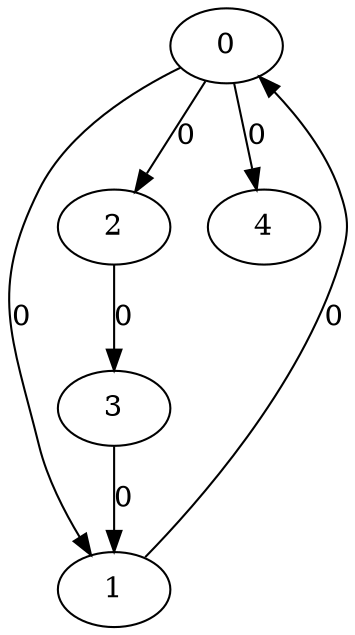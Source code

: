 // Source:33 Canonical: -1 0 0 -1 0 0 -1 -1 -1 -1 -1 -1 -1 0 -1 -1 0 -1 -1 -1 -1 -1 -1 -1 -1
digraph HRA_from_33_graph_000 {
  0 -> 1 [label="0"];
  0 -> 2 [label="0"];
  1 -> 0 [label="0"];
  2 -> 3 [label="0"];
  3 -> 1 [label="0"];
  0 -> 4 [label="0"];
}

// Source:33 Canonical: -1 0 0 -1 0 0 -1 -1 -1 -1 -1 -1 -1 0 -1 -1 0 -1 -1 -1 0 -1 -1 -1 -1
digraph HRA_from_33_graph_001 {
  0 -> 1 [label="0"];
  0 -> 2 [label="0"];
  1 -> 0 [label="0"];
  2 -> 3 [label="0"];
  3 -> 1 [label="0"];
  0 -> 4 [label="0"];
  4 -> 0 [label="0"];
}

// Source:33 Canonical: -1 0 0 -1 -1 0 -1 -1 -1 0 -1 -1 -1 0 -1 -1 0 -1 -1 -1 -1 -1 -1 -1 -1
digraph HRA_from_33_graph_002 {
  0 -> 1 [label="0"];
  0 -> 2 [label="0"];
  1 -> 0 [label="0"];
  2 -> 3 [label="0"];
  3 -> 1 [label="0"];
  1 -> 4 [label="0"];
}

// Source:33 Canonical: -1 0 0 -1 0 0 -1 -1 -1 0 -1 -1 -1 0 -1 -1 0 -1 -1 -1 -1 -1 -1 -1 -1
digraph HRA_from_33_graph_003 {
  0 -> 1 [label="0"];
  0 -> 2 [label="0"];
  1 -> 0 [label="0"];
  2 -> 3 [label="0"];
  3 -> 1 [label="0"];
  0 -> 4 [label="0"];
  1 -> 4 [label="0"];
}

// Source:33 Canonical: -1 0 0 -1 -1 0 -1 -1 -1 0 -1 -1 -1 0 -1 -1 0 -1 -1 -1 0 -1 -1 -1 -1
digraph HRA_from_33_graph_004 {
  0 -> 1 [label="0"];
  0 -> 2 [label="0"];
  1 -> 0 [label="0"];
  2 -> 3 [label="0"];
  3 -> 1 [label="0"];
  4 -> 0 [label="0"];
  1 -> 4 [label="0"];
}

// Source:33 Canonical: -1 0 0 -1 0 0 -1 -1 -1 0 -1 -1 -1 0 -1 -1 0 -1 -1 -1 0 -1 -1 -1 -1
digraph HRA_from_33_graph_005 {
  0 -> 1 [label="0"];
  0 -> 2 [label="0"];
  1 -> 0 [label="0"];
  2 -> 3 [label="0"];
  3 -> 1 [label="0"];
  0 -> 4 [label="0"];
  4 -> 0 [label="0"];
  1 -> 4 [label="0"];
}

// Source:33 Canonical: -1 0 0 -1 0 0 -1 -1 -1 -1 -1 -1 -1 0 -1 -1 0 -1 -1 -1 -1 0 -1 -1 -1
digraph HRA_from_33_graph_006 {
  0 -> 1 [label="0"];
  0 -> 2 [label="0"];
  1 -> 0 [label="0"];
  2 -> 3 [label="0"];
  3 -> 1 [label="0"];
  0 -> 4 [label="0"];
  4 -> 1 [label="0"];
}

// Source:33 Canonical: -1 0 0 -1 0 0 -1 -1 -1 -1 -1 -1 -1 0 -1 -1 0 -1 -1 -1 0 0 -1 -1 -1
digraph HRA_from_33_graph_007 {
  0 -> 1 [label="0"];
  0 -> 2 [label="0"];
  1 -> 0 [label="0"];
  2 -> 3 [label="0"];
  3 -> 1 [label="0"];
  0 -> 4 [label="0"];
  4 -> 0 [label="0"];
  4 -> 1 [label="0"];
}

// Source:33 Canonical: -1 0 0 -1 -1 0 -1 -1 -1 0 -1 -1 -1 0 -1 -1 0 -1 -1 -1 -1 0 -1 -1 -1
digraph HRA_from_33_graph_008 {
  0 -> 1 [label="0"];
  0 -> 2 [label="0"];
  1 -> 0 [label="0"];
  2 -> 3 [label="0"];
  3 -> 1 [label="0"];
  1 -> 4 [label="0"];
  4 -> 1 [label="0"];
}

// Source:33 Canonical: -1 0 0 -1 0 0 -1 -1 -1 0 -1 -1 -1 0 -1 -1 0 -1 -1 -1 -1 0 -1 -1 -1
digraph HRA_from_33_graph_009 {
  0 -> 1 [label="0"];
  0 -> 2 [label="0"];
  1 -> 0 [label="0"];
  2 -> 3 [label="0"];
  3 -> 1 [label="0"];
  0 -> 4 [label="0"];
  1 -> 4 [label="0"];
  4 -> 1 [label="0"];
}

// Source:33 Canonical: -1 0 0 -1 -1 0 -1 -1 -1 0 -1 -1 -1 0 -1 -1 0 -1 -1 -1 0 0 -1 -1 -1
digraph HRA_from_33_graph_010 {
  0 -> 1 [label="0"];
  0 -> 2 [label="0"];
  1 -> 0 [label="0"];
  2 -> 3 [label="0"];
  3 -> 1 [label="0"];
  4 -> 0 [label="0"];
  1 -> 4 [label="0"];
  4 -> 1 [label="0"];
}

// Source:33 Canonical: -1 0 0 -1 0 0 -1 -1 -1 0 -1 -1 -1 0 -1 -1 0 -1 -1 -1 0 0 -1 -1 -1
digraph HRA_from_33_graph_011 {
  0 -> 1 [label="0"];
  0 -> 2 [label="0"];
  1 -> 0 [label="0"];
  2 -> 3 [label="0"];
  3 -> 1 [label="0"];
  0 -> 4 [label="0"];
  4 -> 0 [label="0"];
  1 -> 4 [label="0"];
  4 -> 1 [label="0"];
}

// Source:33 Canonical: -1 0 0 -1 -1 0 -1 -1 -1 -1 -1 -1 -1 0 0 -1 0 -1 -1 -1 -1 -1 -1 -1 -1
digraph HRA_from_33_graph_012 {
  0 -> 1 [label="0"];
  0 -> 2 [label="0"];
  1 -> 0 [label="0"];
  2 -> 3 [label="0"];
  3 -> 1 [label="0"];
  2 -> 4 [label="0"];
}

// Source:33 Canonical: -1 0 0 -1 0 0 -1 -1 -1 -1 -1 -1 -1 0 0 -1 0 -1 -1 -1 -1 -1 -1 -1 -1
digraph HRA_from_33_graph_013 {
  0 -> 1 [label="0"];
  0 -> 2 [label="0"];
  1 -> 0 [label="0"];
  2 -> 3 [label="0"];
  3 -> 1 [label="0"];
  0 -> 4 [label="0"];
  2 -> 4 [label="0"];
}

// Source:33 Canonical: -1 0 0 -1 -1 0 -1 -1 -1 -1 -1 -1 -1 0 0 -1 0 -1 -1 -1 0 -1 -1 -1 -1
digraph HRA_from_33_graph_014 {
  0 -> 1 [label="0"];
  0 -> 2 [label="0"];
  1 -> 0 [label="0"];
  2 -> 3 [label="0"];
  3 -> 1 [label="0"];
  4 -> 0 [label="0"];
  2 -> 4 [label="0"];
}

// Source:33 Canonical: -1 0 0 -1 0 0 -1 -1 -1 -1 -1 -1 -1 0 0 -1 0 -1 -1 -1 0 -1 -1 -1 -1
digraph HRA_from_33_graph_015 {
  0 -> 1 [label="0"];
  0 -> 2 [label="0"];
  1 -> 0 [label="0"];
  2 -> 3 [label="0"];
  3 -> 1 [label="0"];
  0 -> 4 [label="0"];
  4 -> 0 [label="0"];
  2 -> 4 [label="0"];
}

// Source:33 Canonical: -1 0 0 -1 -1 0 -1 -1 -1 0 -1 -1 -1 0 0 -1 0 -1 -1 -1 -1 -1 -1 -1 -1
digraph HRA_from_33_graph_016 {
  0 -> 1 [label="0"];
  0 -> 2 [label="0"];
  1 -> 0 [label="0"];
  2 -> 3 [label="0"];
  3 -> 1 [label="0"];
  1 -> 4 [label="0"];
  2 -> 4 [label="0"];
}

// Source:33 Canonical: -1 0 0 -1 0 0 -1 -1 -1 0 -1 -1 -1 0 0 -1 0 -1 -1 -1 -1 -1 -1 -1 -1
digraph HRA_from_33_graph_017 {
  0 -> 1 [label="0"];
  0 -> 2 [label="0"];
  1 -> 0 [label="0"];
  2 -> 3 [label="0"];
  3 -> 1 [label="0"];
  0 -> 4 [label="0"];
  1 -> 4 [label="0"];
  2 -> 4 [label="0"];
}

// Source:33 Canonical: -1 0 0 -1 -1 0 -1 -1 -1 0 -1 -1 -1 0 0 -1 0 -1 -1 -1 0 -1 -1 -1 -1
digraph HRA_from_33_graph_018 {
  0 -> 1 [label="0"];
  0 -> 2 [label="0"];
  1 -> 0 [label="0"];
  2 -> 3 [label="0"];
  3 -> 1 [label="0"];
  4 -> 0 [label="0"];
  1 -> 4 [label="0"];
  2 -> 4 [label="0"];
}

// Source:33 Canonical: -1 0 0 -1 0 0 -1 -1 -1 0 -1 -1 -1 0 0 -1 0 -1 -1 -1 0 -1 -1 -1 -1
digraph HRA_from_33_graph_019 {
  0 -> 1 [label="0"];
  0 -> 2 [label="0"];
  1 -> 0 [label="0"];
  2 -> 3 [label="0"];
  3 -> 1 [label="0"];
  0 -> 4 [label="0"];
  4 -> 0 [label="0"];
  1 -> 4 [label="0"];
  2 -> 4 [label="0"];
}

// Source:33 Canonical: -1 0 0 -1 -1 0 -1 -1 -1 -1 -1 -1 -1 0 0 -1 0 -1 -1 -1 -1 0 -1 -1 -1
digraph HRA_from_33_graph_020 {
  0 -> 1 [label="0"];
  0 -> 2 [label="0"];
  1 -> 0 [label="0"];
  2 -> 3 [label="0"];
  3 -> 1 [label="0"];
  4 -> 1 [label="0"];
  2 -> 4 [label="0"];
}

// Source:33 Canonical: -1 0 0 -1 0 0 -1 -1 -1 -1 -1 -1 -1 0 0 -1 0 -1 -1 -1 -1 0 -1 -1 -1
digraph HRA_from_33_graph_021 {
  0 -> 1 [label="0"];
  0 -> 2 [label="0"];
  1 -> 0 [label="0"];
  2 -> 3 [label="0"];
  3 -> 1 [label="0"];
  0 -> 4 [label="0"];
  4 -> 1 [label="0"];
  2 -> 4 [label="0"];
}

// Source:33 Canonical: -1 0 0 -1 -1 0 -1 -1 -1 -1 -1 -1 -1 0 0 -1 0 -1 -1 -1 0 0 -1 -1 -1
digraph HRA_from_33_graph_022 {
  0 -> 1 [label="0"];
  0 -> 2 [label="0"];
  1 -> 0 [label="0"];
  2 -> 3 [label="0"];
  3 -> 1 [label="0"];
  4 -> 0 [label="0"];
  4 -> 1 [label="0"];
  2 -> 4 [label="0"];
}

// Source:33 Canonical: -1 0 0 -1 0 0 -1 -1 -1 -1 -1 -1 -1 0 0 -1 0 -1 -1 -1 0 0 -1 -1 -1
digraph HRA_from_33_graph_023 {
  0 -> 1 [label="0"];
  0 -> 2 [label="0"];
  1 -> 0 [label="0"];
  2 -> 3 [label="0"];
  3 -> 1 [label="0"];
  0 -> 4 [label="0"];
  4 -> 0 [label="0"];
  4 -> 1 [label="0"];
  2 -> 4 [label="0"];
}

// Source:33 Canonical: -1 0 0 -1 -1 0 -1 -1 -1 0 -1 -1 -1 0 0 -1 0 -1 -1 -1 -1 0 -1 -1 -1
digraph HRA_from_33_graph_024 {
  0 -> 1 [label="0"];
  0 -> 2 [label="0"];
  1 -> 0 [label="0"];
  2 -> 3 [label="0"];
  3 -> 1 [label="0"];
  1 -> 4 [label="0"];
  4 -> 1 [label="0"];
  2 -> 4 [label="0"];
}

// Source:33 Canonical: -1 0 0 -1 0 0 -1 -1 -1 0 -1 -1 -1 0 0 -1 0 -1 -1 -1 -1 0 -1 -1 -1
digraph HRA_from_33_graph_025 {
  0 -> 1 [label="0"];
  0 -> 2 [label="0"];
  1 -> 0 [label="0"];
  2 -> 3 [label="0"];
  3 -> 1 [label="0"];
  0 -> 4 [label="0"];
  1 -> 4 [label="0"];
  4 -> 1 [label="0"];
  2 -> 4 [label="0"];
}

// Source:33 Canonical: -1 0 0 -1 -1 0 -1 -1 -1 0 -1 -1 -1 0 0 -1 0 -1 -1 -1 0 0 -1 -1 -1
digraph HRA_from_33_graph_026 {
  0 -> 1 [label="0"];
  0 -> 2 [label="0"];
  1 -> 0 [label="0"];
  2 -> 3 [label="0"];
  3 -> 1 [label="0"];
  4 -> 0 [label="0"];
  1 -> 4 [label="0"];
  4 -> 1 [label="0"];
  2 -> 4 [label="0"];
}

// Source:33 Canonical: -1 0 0 -1 0 0 -1 -1 -1 0 -1 -1 -1 0 0 -1 0 -1 -1 -1 0 0 -1 -1 -1
digraph HRA_from_33_graph_027 {
  0 -> 1 [label="0"];
  0 -> 2 [label="0"];
  1 -> 0 [label="0"];
  2 -> 3 [label="0"];
  3 -> 1 [label="0"];
  0 -> 4 [label="0"];
  4 -> 0 [label="0"];
  1 -> 4 [label="0"];
  4 -> 1 [label="0"];
  2 -> 4 [label="0"];
}

// Source:33 Canonical: -1 0 0 -1 0 0 -1 -1 -1 -1 -1 -1 -1 0 -1 -1 0 -1 -1 -1 -1 -1 0 -1 -1
digraph HRA_from_33_graph_028 {
  0 -> 1 [label="0"];
  0 -> 2 [label="0"];
  1 -> 0 [label="0"];
  2 -> 3 [label="0"];
  3 -> 1 [label="0"];
  0 -> 4 [label="0"];
  4 -> 2 [label="0"];
}

// Source:33 Canonical: -1 0 0 -1 0 0 -1 -1 -1 -1 -1 -1 -1 0 -1 -1 0 -1 -1 -1 0 -1 0 -1 -1
digraph HRA_from_33_graph_029 {
  0 -> 1 [label="0"];
  0 -> 2 [label="0"];
  1 -> 0 [label="0"];
  2 -> 3 [label="0"];
  3 -> 1 [label="0"];
  0 -> 4 [label="0"];
  4 -> 0 [label="0"];
  4 -> 2 [label="0"];
}

// Source:33 Canonical: -1 0 0 -1 -1 0 -1 -1 -1 0 -1 -1 -1 0 -1 -1 0 -1 -1 -1 -1 -1 0 -1 -1
digraph HRA_from_33_graph_030 {
  0 -> 1 [label="0"];
  0 -> 2 [label="0"];
  1 -> 0 [label="0"];
  2 -> 3 [label="0"];
  3 -> 1 [label="0"];
  1 -> 4 [label="0"];
  4 -> 2 [label="0"];
}

// Source:33 Canonical: -1 0 0 -1 0 0 -1 -1 -1 0 -1 -1 -1 0 -1 -1 0 -1 -1 -1 -1 -1 0 -1 -1
digraph HRA_from_33_graph_031 {
  0 -> 1 [label="0"];
  0 -> 2 [label="0"];
  1 -> 0 [label="0"];
  2 -> 3 [label="0"];
  3 -> 1 [label="0"];
  0 -> 4 [label="0"];
  1 -> 4 [label="0"];
  4 -> 2 [label="0"];
}

// Source:33 Canonical: -1 0 0 -1 -1 0 -1 -1 -1 0 -1 -1 -1 0 -1 -1 0 -1 -1 -1 0 -1 0 -1 -1
digraph HRA_from_33_graph_032 {
  0 -> 1 [label="0"];
  0 -> 2 [label="0"];
  1 -> 0 [label="0"];
  2 -> 3 [label="0"];
  3 -> 1 [label="0"];
  4 -> 0 [label="0"];
  1 -> 4 [label="0"];
  4 -> 2 [label="0"];
}

// Source:33 Canonical: -1 0 0 -1 0 0 -1 -1 -1 0 -1 -1 -1 0 -1 -1 0 -1 -1 -1 0 -1 0 -1 -1
digraph HRA_from_33_graph_033 {
  0 -> 1 [label="0"];
  0 -> 2 [label="0"];
  1 -> 0 [label="0"];
  2 -> 3 [label="0"];
  3 -> 1 [label="0"];
  0 -> 4 [label="0"];
  4 -> 0 [label="0"];
  1 -> 4 [label="0"];
  4 -> 2 [label="0"];
}

// Source:33 Canonical: -1 0 0 -1 0 0 -1 -1 -1 -1 -1 -1 -1 0 -1 -1 0 -1 -1 -1 -1 0 0 -1 -1
digraph HRA_from_33_graph_034 {
  0 -> 1 [label="0"];
  0 -> 2 [label="0"];
  1 -> 0 [label="0"];
  2 -> 3 [label="0"];
  3 -> 1 [label="0"];
  0 -> 4 [label="0"];
  4 -> 1 [label="0"];
  4 -> 2 [label="0"];
}

// Source:33 Canonical: -1 0 0 -1 0 0 -1 -1 -1 -1 -1 -1 -1 0 -1 -1 0 -1 -1 -1 0 0 0 -1 -1
digraph HRA_from_33_graph_035 {
  0 -> 1 [label="0"];
  0 -> 2 [label="0"];
  1 -> 0 [label="0"];
  2 -> 3 [label="0"];
  3 -> 1 [label="0"];
  0 -> 4 [label="0"];
  4 -> 0 [label="0"];
  4 -> 1 [label="0"];
  4 -> 2 [label="0"];
}

// Source:33 Canonical: -1 0 0 -1 -1 0 -1 -1 -1 0 -1 -1 -1 0 -1 -1 0 -1 -1 -1 -1 0 0 -1 -1
digraph HRA_from_33_graph_036 {
  0 -> 1 [label="0"];
  0 -> 2 [label="0"];
  1 -> 0 [label="0"];
  2 -> 3 [label="0"];
  3 -> 1 [label="0"];
  1 -> 4 [label="0"];
  4 -> 1 [label="0"];
  4 -> 2 [label="0"];
}

// Source:33 Canonical: -1 0 0 -1 0 0 -1 -1 -1 0 -1 -1 -1 0 -1 -1 0 -1 -1 -1 -1 0 0 -1 -1
digraph HRA_from_33_graph_037 {
  0 -> 1 [label="0"];
  0 -> 2 [label="0"];
  1 -> 0 [label="0"];
  2 -> 3 [label="0"];
  3 -> 1 [label="0"];
  0 -> 4 [label="0"];
  1 -> 4 [label="0"];
  4 -> 1 [label="0"];
  4 -> 2 [label="0"];
}

// Source:33 Canonical: -1 0 0 -1 -1 0 -1 -1 -1 0 -1 -1 -1 0 -1 -1 0 -1 -1 -1 0 0 0 -1 -1
digraph HRA_from_33_graph_038 {
  0 -> 1 [label="0"];
  0 -> 2 [label="0"];
  1 -> 0 [label="0"];
  2 -> 3 [label="0"];
  3 -> 1 [label="0"];
  4 -> 0 [label="0"];
  1 -> 4 [label="0"];
  4 -> 1 [label="0"];
  4 -> 2 [label="0"];
}

// Source:33 Canonical: -1 0 0 -1 0 0 -1 -1 -1 0 -1 -1 -1 0 -1 -1 0 -1 -1 -1 0 0 0 -1 -1
digraph HRA_from_33_graph_039 {
  0 -> 1 [label="0"];
  0 -> 2 [label="0"];
  1 -> 0 [label="0"];
  2 -> 3 [label="0"];
  3 -> 1 [label="0"];
  0 -> 4 [label="0"];
  4 -> 0 [label="0"];
  1 -> 4 [label="0"];
  4 -> 1 [label="0"];
  4 -> 2 [label="0"];
}

// Source:33 Canonical: -1 0 0 -1 -1 0 -1 -1 -1 -1 -1 -1 -1 0 0 -1 0 -1 -1 -1 -1 -1 0 -1 -1
digraph HRA_from_33_graph_040 {
  0 -> 1 [label="0"];
  0 -> 2 [label="0"];
  1 -> 0 [label="0"];
  2 -> 3 [label="0"];
  3 -> 1 [label="0"];
  2 -> 4 [label="0"];
  4 -> 2 [label="0"];
}

// Source:33 Canonical: -1 0 0 -1 0 0 -1 -1 -1 -1 -1 -1 -1 0 0 -1 0 -1 -1 -1 -1 -1 0 -1 -1
digraph HRA_from_33_graph_041 {
  0 -> 1 [label="0"];
  0 -> 2 [label="0"];
  1 -> 0 [label="0"];
  2 -> 3 [label="0"];
  3 -> 1 [label="0"];
  0 -> 4 [label="0"];
  2 -> 4 [label="0"];
  4 -> 2 [label="0"];
}

// Source:33 Canonical: -1 0 0 -1 -1 0 -1 -1 -1 -1 -1 -1 -1 0 0 -1 0 -1 -1 -1 0 -1 0 -1 -1
digraph HRA_from_33_graph_042 {
  0 -> 1 [label="0"];
  0 -> 2 [label="0"];
  1 -> 0 [label="0"];
  2 -> 3 [label="0"];
  3 -> 1 [label="0"];
  4 -> 0 [label="0"];
  2 -> 4 [label="0"];
  4 -> 2 [label="0"];
}

// Source:33 Canonical: -1 0 0 -1 0 0 -1 -1 -1 -1 -1 -1 -1 0 0 -1 0 -1 -1 -1 0 -1 0 -1 -1
digraph HRA_from_33_graph_043 {
  0 -> 1 [label="0"];
  0 -> 2 [label="0"];
  1 -> 0 [label="0"];
  2 -> 3 [label="0"];
  3 -> 1 [label="0"];
  0 -> 4 [label="0"];
  4 -> 0 [label="0"];
  2 -> 4 [label="0"];
  4 -> 2 [label="0"];
}

// Source:33 Canonical: -1 0 0 -1 -1 0 -1 -1 -1 0 -1 -1 -1 0 0 -1 0 -1 -1 -1 -1 -1 0 -1 -1
digraph HRA_from_33_graph_044 {
  0 -> 1 [label="0"];
  0 -> 2 [label="0"];
  1 -> 0 [label="0"];
  2 -> 3 [label="0"];
  3 -> 1 [label="0"];
  1 -> 4 [label="0"];
  2 -> 4 [label="0"];
  4 -> 2 [label="0"];
}

// Source:33 Canonical: -1 0 0 -1 0 0 -1 -1 -1 0 -1 -1 -1 0 0 -1 0 -1 -1 -1 -1 -1 0 -1 -1
digraph HRA_from_33_graph_045 {
  0 -> 1 [label="0"];
  0 -> 2 [label="0"];
  1 -> 0 [label="0"];
  2 -> 3 [label="0"];
  3 -> 1 [label="0"];
  0 -> 4 [label="0"];
  1 -> 4 [label="0"];
  2 -> 4 [label="0"];
  4 -> 2 [label="0"];
}

// Source:33 Canonical: -1 0 0 -1 -1 0 -1 -1 -1 0 -1 -1 -1 0 0 -1 0 -1 -1 -1 0 -1 0 -1 -1
digraph HRA_from_33_graph_046 {
  0 -> 1 [label="0"];
  0 -> 2 [label="0"];
  1 -> 0 [label="0"];
  2 -> 3 [label="0"];
  3 -> 1 [label="0"];
  4 -> 0 [label="0"];
  1 -> 4 [label="0"];
  2 -> 4 [label="0"];
  4 -> 2 [label="0"];
}

// Source:33 Canonical: -1 0 0 -1 0 0 -1 -1 -1 0 -1 -1 -1 0 0 -1 0 -1 -1 -1 0 -1 0 -1 -1
digraph HRA_from_33_graph_047 {
  0 -> 1 [label="0"];
  0 -> 2 [label="0"];
  1 -> 0 [label="0"];
  2 -> 3 [label="0"];
  3 -> 1 [label="0"];
  0 -> 4 [label="0"];
  4 -> 0 [label="0"];
  1 -> 4 [label="0"];
  2 -> 4 [label="0"];
  4 -> 2 [label="0"];
}

// Source:33 Canonical: -1 0 0 -1 -1 0 -1 -1 -1 -1 -1 -1 -1 0 0 -1 0 -1 -1 -1 -1 0 0 -1 -1
digraph HRA_from_33_graph_048 {
  0 -> 1 [label="0"];
  0 -> 2 [label="0"];
  1 -> 0 [label="0"];
  2 -> 3 [label="0"];
  3 -> 1 [label="0"];
  4 -> 1 [label="0"];
  2 -> 4 [label="0"];
  4 -> 2 [label="0"];
}

// Source:33 Canonical: -1 0 0 -1 0 0 -1 -1 -1 -1 -1 -1 -1 0 0 -1 0 -1 -1 -1 -1 0 0 -1 -1
digraph HRA_from_33_graph_049 {
  0 -> 1 [label="0"];
  0 -> 2 [label="0"];
  1 -> 0 [label="0"];
  2 -> 3 [label="0"];
  3 -> 1 [label="0"];
  0 -> 4 [label="0"];
  4 -> 1 [label="0"];
  2 -> 4 [label="0"];
  4 -> 2 [label="0"];
}

// Source:33 Canonical: -1 0 0 -1 -1 0 -1 -1 -1 -1 -1 -1 -1 0 0 -1 0 -1 -1 -1 0 0 0 -1 -1
digraph HRA_from_33_graph_050 {
  0 -> 1 [label="0"];
  0 -> 2 [label="0"];
  1 -> 0 [label="0"];
  2 -> 3 [label="0"];
  3 -> 1 [label="0"];
  4 -> 0 [label="0"];
  4 -> 1 [label="0"];
  2 -> 4 [label="0"];
  4 -> 2 [label="0"];
}

// Source:33 Canonical: -1 0 0 -1 0 0 -1 -1 -1 -1 -1 -1 -1 0 0 -1 0 -1 -1 -1 0 0 0 -1 -1
digraph HRA_from_33_graph_051 {
  0 -> 1 [label="0"];
  0 -> 2 [label="0"];
  1 -> 0 [label="0"];
  2 -> 3 [label="0"];
  3 -> 1 [label="0"];
  0 -> 4 [label="0"];
  4 -> 0 [label="0"];
  4 -> 1 [label="0"];
  2 -> 4 [label="0"];
  4 -> 2 [label="0"];
}

// Source:33 Canonical: -1 0 0 -1 -1 0 -1 -1 -1 0 -1 -1 -1 0 0 -1 0 -1 -1 -1 -1 0 0 -1 -1
digraph HRA_from_33_graph_052 {
  0 -> 1 [label="0"];
  0 -> 2 [label="0"];
  1 -> 0 [label="0"];
  2 -> 3 [label="0"];
  3 -> 1 [label="0"];
  1 -> 4 [label="0"];
  4 -> 1 [label="0"];
  2 -> 4 [label="0"];
  4 -> 2 [label="0"];
}

// Source:33 Canonical: -1 0 0 -1 0 0 -1 -1 -1 0 -1 -1 -1 0 0 -1 0 -1 -1 -1 -1 0 0 -1 -1
digraph HRA_from_33_graph_053 {
  0 -> 1 [label="0"];
  0 -> 2 [label="0"];
  1 -> 0 [label="0"];
  2 -> 3 [label="0"];
  3 -> 1 [label="0"];
  0 -> 4 [label="0"];
  1 -> 4 [label="0"];
  4 -> 1 [label="0"];
  2 -> 4 [label="0"];
  4 -> 2 [label="0"];
}

// Source:33 Canonical: -1 0 0 -1 -1 0 -1 -1 -1 0 -1 -1 -1 0 0 -1 0 -1 -1 -1 0 0 0 -1 -1
digraph HRA_from_33_graph_054 {
  0 -> 1 [label="0"];
  0 -> 2 [label="0"];
  1 -> 0 [label="0"];
  2 -> 3 [label="0"];
  3 -> 1 [label="0"];
  4 -> 0 [label="0"];
  1 -> 4 [label="0"];
  4 -> 1 [label="0"];
  2 -> 4 [label="0"];
  4 -> 2 [label="0"];
}

// Source:33 Canonical: -1 0 0 -1 0 0 -1 -1 -1 0 -1 -1 -1 0 0 -1 0 -1 -1 -1 0 0 0 -1 -1
digraph HRA_from_33_graph_055 {
  0 -> 1 [label="0"];
  0 -> 2 [label="0"];
  1 -> 0 [label="0"];
  2 -> 3 [label="0"];
  3 -> 1 [label="0"];
  0 -> 4 [label="0"];
  4 -> 0 [label="0"];
  1 -> 4 [label="0"];
  4 -> 1 [label="0"];
  2 -> 4 [label="0"];
  4 -> 2 [label="0"];
}

// Source:33 Canonical: -1 0 0 -1 -1 0 -1 -1 -1 -1 -1 -1 -1 0 -1 -1 0 -1 -1 0 -1 -1 -1 -1 -1
digraph HRA_from_33_graph_056 {
  0 -> 1 [label="0"];
  0 -> 2 [label="0"];
  1 -> 0 [label="0"];
  2 -> 3 [label="0"];
  3 -> 1 [label="0"];
  3 -> 4 [label="0"];
}

// Source:33 Canonical: -1 0 0 -1 0 0 -1 -1 -1 -1 -1 -1 -1 0 -1 -1 0 -1 -1 0 -1 -1 -1 -1 -1
digraph HRA_from_33_graph_057 {
  0 -> 1 [label="0"];
  0 -> 2 [label="0"];
  1 -> 0 [label="0"];
  2 -> 3 [label="0"];
  3 -> 1 [label="0"];
  0 -> 4 [label="0"];
  3 -> 4 [label="0"];
}

// Source:33 Canonical: -1 0 0 -1 -1 0 -1 -1 -1 -1 -1 -1 -1 0 -1 -1 0 -1 -1 0 0 -1 -1 -1 -1
digraph HRA_from_33_graph_058 {
  0 -> 1 [label="0"];
  0 -> 2 [label="0"];
  1 -> 0 [label="0"];
  2 -> 3 [label="0"];
  3 -> 1 [label="0"];
  4 -> 0 [label="0"];
  3 -> 4 [label="0"];
}

// Source:33 Canonical: -1 0 0 -1 0 0 -1 -1 -1 -1 -1 -1 -1 0 -1 -1 0 -1 -1 0 0 -1 -1 -1 -1
digraph HRA_from_33_graph_059 {
  0 -> 1 [label="0"];
  0 -> 2 [label="0"];
  1 -> 0 [label="0"];
  2 -> 3 [label="0"];
  3 -> 1 [label="0"];
  0 -> 4 [label="0"];
  4 -> 0 [label="0"];
  3 -> 4 [label="0"];
}

// Source:33 Canonical: -1 0 0 -1 -1 0 -1 -1 -1 0 -1 -1 -1 0 -1 -1 0 -1 -1 0 -1 -1 -1 -1 -1
digraph HRA_from_33_graph_060 {
  0 -> 1 [label="0"];
  0 -> 2 [label="0"];
  1 -> 0 [label="0"];
  2 -> 3 [label="0"];
  3 -> 1 [label="0"];
  1 -> 4 [label="0"];
  3 -> 4 [label="0"];
}

// Source:33 Canonical: -1 0 0 -1 0 0 -1 -1 -1 0 -1 -1 -1 0 -1 -1 0 -1 -1 0 -1 -1 -1 -1 -1
digraph HRA_from_33_graph_061 {
  0 -> 1 [label="0"];
  0 -> 2 [label="0"];
  1 -> 0 [label="0"];
  2 -> 3 [label="0"];
  3 -> 1 [label="0"];
  0 -> 4 [label="0"];
  1 -> 4 [label="0"];
  3 -> 4 [label="0"];
}

// Source:33 Canonical: -1 0 0 -1 -1 0 -1 -1 -1 0 -1 -1 -1 0 -1 -1 0 -1 -1 0 0 -1 -1 -1 -1
digraph HRA_from_33_graph_062 {
  0 -> 1 [label="0"];
  0 -> 2 [label="0"];
  1 -> 0 [label="0"];
  2 -> 3 [label="0"];
  3 -> 1 [label="0"];
  4 -> 0 [label="0"];
  1 -> 4 [label="0"];
  3 -> 4 [label="0"];
}

// Source:33 Canonical: -1 0 0 -1 0 0 -1 -1 -1 0 -1 -1 -1 0 -1 -1 0 -1 -1 0 0 -1 -1 -1 -1
digraph HRA_from_33_graph_063 {
  0 -> 1 [label="0"];
  0 -> 2 [label="0"];
  1 -> 0 [label="0"];
  2 -> 3 [label="0"];
  3 -> 1 [label="0"];
  0 -> 4 [label="0"];
  4 -> 0 [label="0"];
  1 -> 4 [label="0"];
  3 -> 4 [label="0"];
}

// Source:33 Canonical: -1 0 0 -1 -1 0 -1 -1 -1 -1 -1 -1 -1 0 -1 -1 0 -1 -1 0 -1 0 -1 -1 -1
digraph HRA_from_33_graph_064 {
  0 -> 1 [label="0"];
  0 -> 2 [label="0"];
  1 -> 0 [label="0"];
  2 -> 3 [label="0"];
  3 -> 1 [label="0"];
  4 -> 1 [label="0"];
  3 -> 4 [label="0"];
}

// Source:33 Canonical: -1 0 0 -1 0 0 -1 -1 -1 -1 -1 -1 -1 0 -1 -1 0 -1 -1 0 -1 0 -1 -1 -1
digraph HRA_from_33_graph_065 {
  0 -> 1 [label="0"];
  0 -> 2 [label="0"];
  1 -> 0 [label="0"];
  2 -> 3 [label="0"];
  3 -> 1 [label="0"];
  0 -> 4 [label="0"];
  4 -> 1 [label="0"];
  3 -> 4 [label="0"];
}

// Source:33 Canonical: -1 0 0 -1 -1 0 -1 -1 -1 -1 -1 -1 -1 0 -1 -1 0 -1 -1 0 0 0 -1 -1 -1
digraph HRA_from_33_graph_066 {
  0 -> 1 [label="0"];
  0 -> 2 [label="0"];
  1 -> 0 [label="0"];
  2 -> 3 [label="0"];
  3 -> 1 [label="0"];
  4 -> 0 [label="0"];
  4 -> 1 [label="0"];
  3 -> 4 [label="0"];
}

// Source:33 Canonical: -1 0 0 -1 0 0 -1 -1 -1 -1 -1 -1 -1 0 -1 -1 0 -1 -1 0 0 0 -1 -1 -1
digraph HRA_from_33_graph_067 {
  0 -> 1 [label="0"];
  0 -> 2 [label="0"];
  1 -> 0 [label="0"];
  2 -> 3 [label="0"];
  3 -> 1 [label="0"];
  0 -> 4 [label="0"];
  4 -> 0 [label="0"];
  4 -> 1 [label="0"];
  3 -> 4 [label="0"];
}

// Source:33 Canonical: -1 0 0 -1 -1 0 -1 -1 -1 0 -1 -1 -1 0 -1 -1 0 -1 -1 0 -1 0 -1 -1 -1
digraph HRA_from_33_graph_068 {
  0 -> 1 [label="0"];
  0 -> 2 [label="0"];
  1 -> 0 [label="0"];
  2 -> 3 [label="0"];
  3 -> 1 [label="0"];
  1 -> 4 [label="0"];
  4 -> 1 [label="0"];
  3 -> 4 [label="0"];
}

// Source:33 Canonical: -1 0 0 -1 0 0 -1 -1 -1 0 -1 -1 -1 0 -1 -1 0 -1 -1 0 -1 0 -1 -1 -1
digraph HRA_from_33_graph_069 {
  0 -> 1 [label="0"];
  0 -> 2 [label="0"];
  1 -> 0 [label="0"];
  2 -> 3 [label="0"];
  3 -> 1 [label="0"];
  0 -> 4 [label="0"];
  1 -> 4 [label="0"];
  4 -> 1 [label="0"];
  3 -> 4 [label="0"];
}

// Source:33 Canonical: -1 0 0 -1 -1 0 -1 -1 -1 0 -1 -1 -1 0 -1 -1 0 -1 -1 0 0 0 -1 -1 -1
digraph HRA_from_33_graph_070 {
  0 -> 1 [label="0"];
  0 -> 2 [label="0"];
  1 -> 0 [label="0"];
  2 -> 3 [label="0"];
  3 -> 1 [label="0"];
  4 -> 0 [label="0"];
  1 -> 4 [label="0"];
  4 -> 1 [label="0"];
  3 -> 4 [label="0"];
}

// Source:33 Canonical: -1 0 0 -1 0 0 -1 -1 -1 0 -1 -1 -1 0 -1 -1 0 -1 -1 0 0 0 -1 -1 -1
digraph HRA_from_33_graph_071 {
  0 -> 1 [label="0"];
  0 -> 2 [label="0"];
  1 -> 0 [label="0"];
  2 -> 3 [label="0"];
  3 -> 1 [label="0"];
  0 -> 4 [label="0"];
  4 -> 0 [label="0"];
  1 -> 4 [label="0"];
  4 -> 1 [label="0"];
  3 -> 4 [label="0"];
}

// Source:33 Canonical: -1 0 0 -1 -1 0 -1 -1 -1 -1 -1 -1 -1 0 0 -1 0 -1 -1 0 -1 -1 -1 -1 -1
digraph HRA_from_33_graph_072 {
  0 -> 1 [label="0"];
  0 -> 2 [label="0"];
  1 -> 0 [label="0"];
  2 -> 3 [label="0"];
  3 -> 1 [label="0"];
  2 -> 4 [label="0"];
  3 -> 4 [label="0"];
}

// Source:33 Canonical: -1 0 0 -1 0 0 -1 -1 -1 -1 -1 -1 -1 0 0 -1 0 -1 -1 0 -1 -1 -1 -1 -1
digraph HRA_from_33_graph_073 {
  0 -> 1 [label="0"];
  0 -> 2 [label="0"];
  1 -> 0 [label="0"];
  2 -> 3 [label="0"];
  3 -> 1 [label="0"];
  0 -> 4 [label="0"];
  2 -> 4 [label="0"];
  3 -> 4 [label="0"];
}

// Source:33 Canonical: -1 0 0 -1 -1 0 -1 -1 -1 -1 -1 -1 -1 0 0 -1 0 -1 -1 0 0 -1 -1 -1 -1
digraph HRA_from_33_graph_074 {
  0 -> 1 [label="0"];
  0 -> 2 [label="0"];
  1 -> 0 [label="0"];
  2 -> 3 [label="0"];
  3 -> 1 [label="0"];
  4 -> 0 [label="0"];
  2 -> 4 [label="0"];
  3 -> 4 [label="0"];
}

// Source:33 Canonical: -1 0 0 -1 0 0 -1 -1 -1 -1 -1 -1 -1 0 0 -1 0 -1 -1 0 0 -1 -1 -1 -1
digraph HRA_from_33_graph_075 {
  0 -> 1 [label="0"];
  0 -> 2 [label="0"];
  1 -> 0 [label="0"];
  2 -> 3 [label="0"];
  3 -> 1 [label="0"];
  0 -> 4 [label="0"];
  4 -> 0 [label="0"];
  2 -> 4 [label="0"];
  3 -> 4 [label="0"];
}

// Source:33 Canonical: -1 0 0 -1 -1 0 -1 -1 -1 0 -1 -1 -1 0 0 -1 0 -1 -1 0 -1 -1 -1 -1 -1
digraph HRA_from_33_graph_076 {
  0 -> 1 [label="0"];
  0 -> 2 [label="0"];
  1 -> 0 [label="0"];
  2 -> 3 [label="0"];
  3 -> 1 [label="0"];
  1 -> 4 [label="0"];
  2 -> 4 [label="0"];
  3 -> 4 [label="0"];
}

// Source:33 Canonical: -1 0 0 -1 0 0 -1 -1 -1 0 -1 -1 -1 0 0 -1 0 -1 -1 0 -1 -1 -1 -1 -1
digraph HRA_from_33_graph_077 {
  0 -> 1 [label="0"];
  0 -> 2 [label="0"];
  1 -> 0 [label="0"];
  2 -> 3 [label="0"];
  3 -> 1 [label="0"];
  0 -> 4 [label="0"];
  1 -> 4 [label="0"];
  2 -> 4 [label="0"];
  3 -> 4 [label="0"];
}

// Source:33 Canonical: -1 0 0 -1 -1 0 -1 -1 -1 0 -1 -1 -1 0 0 -1 0 -1 -1 0 0 -1 -1 -1 -1
digraph HRA_from_33_graph_078 {
  0 -> 1 [label="0"];
  0 -> 2 [label="0"];
  1 -> 0 [label="0"];
  2 -> 3 [label="0"];
  3 -> 1 [label="0"];
  4 -> 0 [label="0"];
  1 -> 4 [label="0"];
  2 -> 4 [label="0"];
  3 -> 4 [label="0"];
}

// Source:33 Canonical: -1 0 0 -1 0 0 -1 -1 -1 0 -1 -1 -1 0 0 -1 0 -1 -1 0 0 -1 -1 -1 -1
digraph HRA_from_33_graph_079 {
  0 -> 1 [label="0"];
  0 -> 2 [label="0"];
  1 -> 0 [label="0"];
  2 -> 3 [label="0"];
  3 -> 1 [label="0"];
  0 -> 4 [label="0"];
  4 -> 0 [label="0"];
  1 -> 4 [label="0"];
  2 -> 4 [label="0"];
  3 -> 4 [label="0"];
}

// Source:33 Canonical: -1 0 0 -1 -1 0 -1 -1 -1 -1 -1 -1 -1 0 0 -1 0 -1 -1 0 -1 0 -1 -1 -1
digraph HRA_from_33_graph_080 {
  0 -> 1 [label="0"];
  0 -> 2 [label="0"];
  1 -> 0 [label="0"];
  2 -> 3 [label="0"];
  3 -> 1 [label="0"];
  4 -> 1 [label="0"];
  2 -> 4 [label="0"];
  3 -> 4 [label="0"];
}

// Source:33 Canonical: -1 0 0 -1 0 0 -1 -1 -1 -1 -1 -1 -1 0 0 -1 0 -1 -1 0 -1 0 -1 -1 -1
digraph HRA_from_33_graph_081 {
  0 -> 1 [label="0"];
  0 -> 2 [label="0"];
  1 -> 0 [label="0"];
  2 -> 3 [label="0"];
  3 -> 1 [label="0"];
  0 -> 4 [label="0"];
  4 -> 1 [label="0"];
  2 -> 4 [label="0"];
  3 -> 4 [label="0"];
}

// Source:33 Canonical: -1 0 0 -1 -1 0 -1 -1 -1 -1 -1 -1 -1 0 0 -1 0 -1 -1 0 0 0 -1 -1 -1
digraph HRA_from_33_graph_082 {
  0 -> 1 [label="0"];
  0 -> 2 [label="0"];
  1 -> 0 [label="0"];
  2 -> 3 [label="0"];
  3 -> 1 [label="0"];
  4 -> 0 [label="0"];
  4 -> 1 [label="0"];
  2 -> 4 [label="0"];
  3 -> 4 [label="0"];
}

// Source:33 Canonical: -1 0 0 -1 0 0 -1 -1 -1 -1 -1 -1 -1 0 0 -1 0 -1 -1 0 0 0 -1 -1 -1
digraph HRA_from_33_graph_083 {
  0 -> 1 [label="0"];
  0 -> 2 [label="0"];
  1 -> 0 [label="0"];
  2 -> 3 [label="0"];
  3 -> 1 [label="0"];
  0 -> 4 [label="0"];
  4 -> 0 [label="0"];
  4 -> 1 [label="0"];
  2 -> 4 [label="0"];
  3 -> 4 [label="0"];
}

// Source:33 Canonical: -1 0 0 -1 -1 0 -1 -1 -1 0 -1 -1 -1 0 0 -1 0 -1 -1 0 -1 0 -1 -1 -1
digraph HRA_from_33_graph_084 {
  0 -> 1 [label="0"];
  0 -> 2 [label="0"];
  1 -> 0 [label="0"];
  2 -> 3 [label="0"];
  3 -> 1 [label="0"];
  1 -> 4 [label="0"];
  4 -> 1 [label="0"];
  2 -> 4 [label="0"];
  3 -> 4 [label="0"];
}

// Source:33 Canonical: -1 0 0 -1 0 0 -1 -1 -1 0 -1 -1 -1 0 0 -1 0 -1 -1 0 -1 0 -1 -1 -1
digraph HRA_from_33_graph_085 {
  0 -> 1 [label="0"];
  0 -> 2 [label="0"];
  1 -> 0 [label="0"];
  2 -> 3 [label="0"];
  3 -> 1 [label="0"];
  0 -> 4 [label="0"];
  1 -> 4 [label="0"];
  4 -> 1 [label="0"];
  2 -> 4 [label="0"];
  3 -> 4 [label="0"];
}

// Source:33 Canonical: -1 0 0 -1 -1 0 -1 -1 -1 0 -1 -1 -1 0 0 -1 0 -1 -1 0 0 0 -1 -1 -1
digraph HRA_from_33_graph_086 {
  0 -> 1 [label="0"];
  0 -> 2 [label="0"];
  1 -> 0 [label="0"];
  2 -> 3 [label="0"];
  3 -> 1 [label="0"];
  4 -> 0 [label="0"];
  1 -> 4 [label="0"];
  4 -> 1 [label="0"];
  2 -> 4 [label="0"];
  3 -> 4 [label="0"];
}

// Source:33 Canonical: -1 0 0 -1 0 0 -1 -1 -1 0 -1 -1 -1 0 0 -1 0 -1 -1 0 0 0 -1 -1 -1
digraph HRA_from_33_graph_087 {
  0 -> 1 [label="0"];
  0 -> 2 [label="0"];
  1 -> 0 [label="0"];
  2 -> 3 [label="0"];
  3 -> 1 [label="0"];
  0 -> 4 [label="0"];
  4 -> 0 [label="0"];
  1 -> 4 [label="0"];
  4 -> 1 [label="0"];
  2 -> 4 [label="0"];
  3 -> 4 [label="0"];
}

// Source:33 Canonical: -1 0 0 -1 -1 0 -1 -1 -1 -1 -1 -1 -1 0 -1 -1 0 -1 -1 0 -1 -1 0 -1 -1
digraph HRA_from_33_graph_088 {
  0 -> 1 [label="0"];
  0 -> 2 [label="0"];
  1 -> 0 [label="0"];
  2 -> 3 [label="0"];
  3 -> 1 [label="0"];
  4 -> 2 [label="0"];
  3 -> 4 [label="0"];
}

// Source:33 Canonical: -1 0 0 -1 0 0 -1 -1 -1 -1 -1 -1 -1 0 -1 -1 0 -1 -1 0 -1 -1 0 -1 -1
digraph HRA_from_33_graph_089 {
  0 -> 1 [label="0"];
  0 -> 2 [label="0"];
  1 -> 0 [label="0"];
  2 -> 3 [label="0"];
  3 -> 1 [label="0"];
  0 -> 4 [label="0"];
  4 -> 2 [label="0"];
  3 -> 4 [label="0"];
}

// Source:33 Canonical: -1 0 0 -1 -1 0 -1 -1 -1 -1 -1 -1 -1 0 -1 -1 0 -1 -1 0 0 -1 0 -1 -1
digraph HRA_from_33_graph_090 {
  0 -> 1 [label="0"];
  0 -> 2 [label="0"];
  1 -> 0 [label="0"];
  2 -> 3 [label="0"];
  3 -> 1 [label="0"];
  4 -> 0 [label="0"];
  4 -> 2 [label="0"];
  3 -> 4 [label="0"];
}

// Source:33 Canonical: -1 0 0 -1 0 0 -1 -1 -1 -1 -1 -1 -1 0 -1 -1 0 -1 -1 0 0 -1 0 -1 -1
digraph HRA_from_33_graph_091 {
  0 -> 1 [label="0"];
  0 -> 2 [label="0"];
  1 -> 0 [label="0"];
  2 -> 3 [label="0"];
  3 -> 1 [label="0"];
  0 -> 4 [label="0"];
  4 -> 0 [label="0"];
  4 -> 2 [label="0"];
  3 -> 4 [label="0"];
}

// Source:33 Canonical: -1 0 0 -1 -1 0 -1 -1 -1 0 -1 -1 -1 0 -1 -1 0 -1 -1 0 -1 -1 0 -1 -1
digraph HRA_from_33_graph_092 {
  0 -> 1 [label="0"];
  0 -> 2 [label="0"];
  1 -> 0 [label="0"];
  2 -> 3 [label="0"];
  3 -> 1 [label="0"];
  1 -> 4 [label="0"];
  4 -> 2 [label="0"];
  3 -> 4 [label="0"];
}

// Source:33 Canonical: -1 0 0 -1 0 0 -1 -1 -1 0 -1 -1 -1 0 -1 -1 0 -1 -1 0 -1 -1 0 -1 -1
digraph HRA_from_33_graph_093 {
  0 -> 1 [label="0"];
  0 -> 2 [label="0"];
  1 -> 0 [label="0"];
  2 -> 3 [label="0"];
  3 -> 1 [label="0"];
  0 -> 4 [label="0"];
  1 -> 4 [label="0"];
  4 -> 2 [label="0"];
  3 -> 4 [label="0"];
}

// Source:33 Canonical: -1 0 0 -1 -1 0 -1 -1 -1 0 -1 -1 -1 0 -1 -1 0 -1 -1 0 0 -1 0 -1 -1
digraph HRA_from_33_graph_094 {
  0 -> 1 [label="0"];
  0 -> 2 [label="0"];
  1 -> 0 [label="0"];
  2 -> 3 [label="0"];
  3 -> 1 [label="0"];
  4 -> 0 [label="0"];
  1 -> 4 [label="0"];
  4 -> 2 [label="0"];
  3 -> 4 [label="0"];
}

// Source:33 Canonical: -1 0 0 -1 0 0 -1 -1 -1 0 -1 -1 -1 0 -1 -1 0 -1 -1 0 0 -1 0 -1 -1
digraph HRA_from_33_graph_095 {
  0 -> 1 [label="0"];
  0 -> 2 [label="0"];
  1 -> 0 [label="0"];
  2 -> 3 [label="0"];
  3 -> 1 [label="0"];
  0 -> 4 [label="0"];
  4 -> 0 [label="0"];
  1 -> 4 [label="0"];
  4 -> 2 [label="0"];
  3 -> 4 [label="0"];
}

// Source:33 Canonical: -1 0 0 -1 -1 0 -1 -1 -1 -1 -1 -1 -1 0 -1 -1 0 -1 -1 0 -1 0 0 -1 -1
digraph HRA_from_33_graph_096 {
  0 -> 1 [label="0"];
  0 -> 2 [label="0"];
  1 -> 0 [label="0"];
  2 -> 3 [label="0"];
  3 -> 1 [label="0"];
  4 -> 1 [label="0"];
  4 -> 2 [label="0"];
  3 -> 4 [label="0"];
}

// Source:33 Canonical: -1 0 0 -1 0 0 -1 -1 -1 -1 -1 -1 -1 0 -1 -1 0 -1 -1 0 -1 0 0 -1 -1
digraph HRA_from_33_graph_097 {
  0 -> 1 [label="0"];
  0 -> 2 [label="0"];
  1 -> 0 [label="0"];
  2 -> 3 [label="0"];
  3 -> 1 [label="0"];
  0 -> 4 [label="0"];
  4 -> 1 [label="0"];
  4 -> 2 [label="0"];
  3 -> 4 [label="0"];
}

// Source:33 Canonical: -1 0 0 -1 -1 0 -1 -1 -1 -1 -1 -1 -1 0 -1 -1 0 -1 -1 0 0 0 0 -1 -1
digraph HRA_from_33_graph_098 {
  0 -> 1 [label="0"];
  0 -> 2 [label="0"];
  1 -> 0 [label="0"];
  2 -> 3 [label="0"];
  3 -> 1 [label="0"];
  4 -> 0 [label="0"];
  4 -> 1 [label="0"];
  4 -> 2 [label="0"];
  3 -> 4 [label="0"];
}

// Source:33 Canonical: -1 0 0 -1 0 0 -1 -1 -1 -1 -1 -1 -1 0 -1 -1 0 -1 -1 0 0 0 0 -1 -1
digraph HRA_from_33_graph_099 {
  0 -> 1 [label="0"];
  0 -> 2 [label="0"];
  1 -> 0 [label="0"];
  2 -> 3 [label="0"];
  3 -> 1 [label="0"];
  0 -> 4 [label="0"];
  4 -> 0 [label="0"];
  4 -> 1 [label="0"];
  4 -> 2 [label="0"];
  3 -> 4 [label="0"];
}

// Source:33 Canonical: -1 0 0 -1 -1 0 -1 -1 -1 0 -1 -1 -1 0 -1 -1 0 -1 -1 0 -1 0 0 -1 -1
digraph HRA_from_33_graph_100 {
  0 -> 1 [label="0"];
  0 -> 2 [label="0"];
  1 -> 0 [label="0"];
  2 -> 3 [label="0"];
  3 -> 1 [label="0"];
  1 -> 4 [label="0"];
  4 -> 1 [label="0"];
  4 -> 2 [label="0"];
  3 -> 4 [label="0"];
}

// Source:33 Canonical: -1 0 0 -1 0 0 -1 -1 -1 0 -1 -1 -1 0 -1 -1 0 -1 -1 0 -1 0 0 -1 -1
digraph HRA_from_33_graph_101 {
  0 -> 1 [label="0"];
  0 -> 2 [label="0"];
  1 -> 0 [label="0"];
  2 -> 3 [label="0"];
  3 -> 1 [label="0"];
  0 -> 4 [label="0"];
  1 -> 4 [label="0"];
  4 -> 1 [label="0"];
  4 -> 2 [label="0"];
  3 -> 4 [label="0"];
}

// Source:33 Canonical: -1 0 0 -1 -1 0 -1 -1 -1 0 -1 -1 -1 0 -1 -1 0 -1 -1 0 0 0 0 -1 -1
digraph HRA_from_33_graph_102 {
  0 -> 1 [label="0"];
  0 -> 2 [label="0"];
  1 -> 0 [label="0"];
  2 -> 3 [label="0"];
  3 -> 1 [label="0"];
  4 -> 0 [label="0"];
  1 -> 4 [label="0"];
  4 -> 1 [label="0"];
  4 -> 2 [label="0"];
  3 -> 4 [label="0"];
}

// Source:33 Canonical: -1 0 0 -1 0 0 -1 -1 -1 0 -1 -1 -1 0 -1 -1 0 -1 -1 0 0 0 0 -1 -1
digraph HRA_from_33_graph_103 {
  0 -> 1 [label="0"];
  0 -> 2 [label="0"];
  1 -> 0 [label="0"];
  2 -> 3 [label="0"];
  3 -> 1 [label="0"];
  0 -> 4 [label="0"];
  4 -> 0 [label="0"];
  1 -> 4 [label="0"];
  4 -> 1 [label="0"];
  4 -> 2 [label="0"];
  3 -> 4 [label="0"];
}

// Source:33 Canonical: -1 0 0 -1 -1 0 -1 -1 -1 -1 -1 -1 -1 0 0 -1 0 -1 -1 0 -1 -1 0 -1 -1
digraph HRA_from_33_graph_104 {
  0 -> 1 [label="0"];
  0 -> 2 [label="0"];
  1 -> 0 [label="0"];
  2 -> 3 [label="0"];
  3 -> 1 [label="0"];
  2 -> 4 [label="0"];
  4 -> 2 [label="0"];
  3 -> 4 [label="0"];
}

// Source:33 Canonical: -1 0 0 -1 0 0 -1 -1 -1 -1 -1 -1 -1 0 0 -1 0 -1 -1 0 -1 -1 0 -1 -1
digraph HRA_from_33_graph_105 {
  0 -> 1 [label="0"];
  0 -> 2 [label="0"];
  1 -> 0 [label="0"];
  2 -> 3 [label="0"];
  3 -> 1 [label="0"];
  0 -> 4 [label="0"];
  2 -> 4 [label="0"];
  4 -> 2 [label="0"];
  3 -> 4 [label="0"];
}

// Source:33 Canonical: -1 0 0 -1 -1 0 -1 -1 -1 -1 -1 -1 -1 0 0 -1 0 -1 -1 0 0 -1 0 -1 -1
digraph HRA_from_33_graph_106 {
  0 -> 1 [label="0"];
  0 -> 2 [label="0"];
  1 -> 0 [label="0"];
  2 -> 3 [label="0"];
  3 -> 1 [label="0"];
  4 -> 0 [label="0"];
  2 -> 4 [label="0"];
  4 -> 2 [label="0"];
  3 -> 4 [label="0"];
}

// Source:33 Canonical: -1 0 0 -1 0 0 -1 -1 -1 -1 -1 -1 -1 0 0 -1 0 -1 -1 0 0 -1 0 -1 -1
digraph HRA_from_33_graph_107 {
  0 -> 1 [label="0"];
  0 -> 2 [label="0"];
  1 -> 0 [label="0"];
  2 -> 3 [label="0"];
  3 -> 1 [label="0"];
  0 -> 4 [label="0"];
  4 -> 0 [label="0"];
  2 -> 4 [label="0"];
  4 -> 2 [label="0"];
  3 -> 4 [label="0"];
}

// Source:33 Canonical: -1 0 0 -1 -1 0 -1 -1 -1 0 -1 -1 -1 0 0 -1 0 -1 -1 0 -1 -1 0 -1 -1
digraph HRA_from_33_graph_108 {
  0 -> 1 [label="0"];
  0 -> 2 [label="0"];
  1 -> 0 [label="0"];
  2 -> 3 [label="0"];
  3 -> 1 [label="0"];
  1 -> 4 [label="0"];
  2 -> 4 [label="0"];
  4 -> 2 [label="0"];
  3 -> 4 [label="0"];
}

// Source:33 Canonical: -1 0 0 -1 0 0 -1 -1 -1 0 -1 -1 -1 0 0 -1 0 -1 -1 0 -1 -1 0 -1 -1
digraph HRA_from_33_graph_109 {
  0 -> 1 [label="0"];
  0 -> 2 [label="0"];
  1 -> 0 [label="0"];
  2 -> 3 [label="0"];
  3 -> 1 [label="0"];
  0 -> 4 [label="0"];
  1 -> 4 [label="0"];
  2 -> 4 [label="0"];
  4 -> 2 [label="0"];
  3 -> 4 [label="0"];
}

// Source:33 Canonical: -1 0 0 -1 -1 0 -1 -1 -1 0 -1 -1 -1 0 0 -1 0 -1 -1 0 0 -1 0 -1 -1
digraph HRA_from_33_graph_110 {
  0 -> 1 [label="0"];
  0 -> 2 [label="0"];
  1 -> 0 [label="0"];
  2 -> 3 [label="0"];
  3 -> 1 [label="0"];
  4 -> 0 [label="0"];
  1 -> 4 [label="0"];
  2 -> 4 [label="0"];
  4 -> 2 [label="0"];
  3 -> 4 [label="0"];
}

// Source:33 Canonical: -1 0 0 -1 0 0 -1 -1 -1 0 -1 -1 -1 0 0 -1 0 -1 -1 0 0 -1 0 -1 -1
digraph HRA_from_33_graph_111 {
  0 -> 1 [label="0"];
  0 -> 2 [label="0"];
  1 -> 0 [label="0"];
  2 -> 3 [label="0"];
  3 -> 1 [label="0"];
  0 -> 4 [label="0"];
  4 -> 0 [label="0"];
  1 -> 4 [label="0"];
  2 -> 4 [label="0"];
  4 -> 2 [label="0"];
  3 -> 4 [label="0"];
}

// Source:33 Canonical: -1 0 0 -1 -1 0 -1 -1 -1 -1 -1 -1 -1 0 0 -1 0 -1 -1 0 -1 0 0 -1 -1
digraph HRA_from_33_graph_112 {
  0 -> 1 [label="0"];
  0 -> 2 [label="0"];
  1 -> 0 [label="0"];
  2 -> 3 [label="0"];
  3 -> 1 [label="0"];
  4 -> 1 [label="0"];
  2 -> 4 [label="0"];
  4 -> 2 [label="0"];
  3 -> 4 [label="0"];
}

// Source:33 Canonical: -1 0 0 -1 0 0 -1 -1 -1 -1 -1 -1 -1 0 0 -1 0 -1 -1 0 -1 0 0 -1 -1
digraph HRA_from_33_graph_113 {
  0 -> 1 [label="0"];
  0 -> 2 [label="0"];
  1 -> 0 [label="0"];
  2 -> 3 [label="0"];
  3 -> 1 [label="0"];
  0 -> 4 [label="0"];
  4 -> 1 [label="0"];
  2 -> 4 [label="0"];
  4 -> 2 [label="0"];
  3 -> 4 [label="0"];
}

// Source:33 Canonical: -1 0 0 -1 -1 0 -1 -1 -1 -1 -1 -1 -1 0 0 -1 0 -1 -1 0 0 0 0 -1 -1
digraph HRA_from_33_graph_114 {
  0 -> 1 [label="0"];
  0 -> 2 [label="0"];
  1 -> 0 [label="0"];
  2 -> 3 [label="0"];
  3 -> 1 [label="0"];
  4 -> 0 [label="0"];
  4 -> 1 [label="0"];
  2 -> 4 [label="0"];
  4 -> 2 [label="0"];
  3 -> 4 [label="0"];
}

// Source:33 Canonical: -1 0 0 -1 0 0 -1 -1 -1 -1 -1 -1 -1 0 0 -1 0 -1 -1 0 0 0 0 -1 -1
digraph HRA_from_33_graph_115 {
  0 -> 1 [label="0"];
  0 -> 2 [label="0"];
  1 -> 0 [label="0"];
  2 -> 3 [label="0"];
  3 -> 1 [label="0"];
  0 -> 4 [label="0"];
  4 -> 0 [label="0"];
  4 -> 1 [label="0"];
  2 -> 4 [label="0"];
  4 -> 2 [label="0"];
  3 -> 4 [label="0"];
}

// Source:33 Canonical: -1 0 0 -1 -1 0 -1 -1 -1 0 -1 -1 -1 0 0 -1 0 -1 -1 0 -1 0 0 -1 -1
digraph HRA_from_33_graph_116 {
  0 -> 1 [label="0"];
  0 -> 2 [label="0"];
  1 -> 0 [label="0"];
  2 -> 3 [label="0"];
  3 -> 1 [label="0"];
  1 -> 4 [label="0"];
  4 -> 1 [label="0"];
  2 -> 4 [label="0"];
  4 -> 2 [label="0"];
  3 -> 4 [label="0"];
}

// Source:33 Canonical: -1 0 0 -1 0 0 -1 -1 -1 0 -1 -1 -1 0 0 -1 0 -1 -1 0 -1 0 0 -1 -1
digraph HRA_from_33_graph_117 {
  0 -> 1 [label="0"];
  0 -> 2 [label="0"];
  1 -> 0 [label="0"];
  2 -> 3 [label="0"];
  3 -> 1 [label="0"];
  0 -> 4 [label="0"];
  1 -> 4 [label="0"];
  4 -> 1 [label="0"];
  2 -> 4 [label="0"];
  4 -> 2 [label="0"];
  3 -> 4 [label="0"];
}

// Source:33 Canonical: -1 0 0 -1 -1 0 -1 -1 -1 0 -1 -1 -1 0 0 -1 0 -1 -1 0 0 0 0 -1 -1
digraph HRA_from_33_graph_118 {
  0 -> 1 [label="0"];
  0 -> 2 [label="0"];
  1 -> 0 [label="0"];
  2 -> 3 [label="0"];
  3 -> 1 [label="0"];
  4 -> 0 [label="0"];
  1 -> 4 [label="0"];
  4 -> 1 [label="0"];
  2 -> 4 [label="0"];
  4 -> 2 [label="0"];
  3 -> 4 [label="0"];
}

// Source:33 Canonical: -1 0 0 -1 0 0 -1 -1 -1 0 -1 -1 -1 0 0 -1 0 -1 -1 0 0 0 0 -1 -1
digraph HRA_from_33_graph_119 {
  0 -> 1 [label="0"];
  0 -> 2 [label="0"];
  1 -> 0 [label="0"];
  2 -> 3 [label="0"];
  3 -> 1 [label="0"];
  0 -> 4 [label="0"];
  4 -> 0 [label="0"];
  1 -> 4 [label="0"];
  4 -> 1 [label="0"];
  2 -> 4 [label="0"];
  4 -> 2 [label="0"];
  3 -> 4 [label="0"];
}

// Source:33 Canonical: -1 0 0 -1 0 0 -1 -1 -1 -1 -1 -1 -1 0 -1 -1 0 -1 -1 -1 -1 -1 -1 0 -1
digraph HRA_from_33_graph_120 {
  0 -> 1 [label="0"];
  0 -> 2 [label="0"];
  1 -> 0 [label="0"];
  2 -> 3 [label="0"];
  3 -> 1 [label="0"];
  0 -> 4 [label="0"];
  4 -> 3 [label="0"];
}

// Source:33 Canonical: -1 0 0 -1 0 0 -1 -1 -1 -1 -1 -1 -1 0 -1 -1 0 -1 -1 -1 0 -1 -1 0 -1
digraph HRA_from_33_graph_121 {
  0 -> 1 [label="0"];
  0 -> 2 [label="0"];
  1 -> 0 [label="0"];
  2 -> 3 [label="0"];
  3 -> 1 [label="0"];
  0 -> 4 [label="0"];
  4 -> 0 [label="0"];
  4 -> 3 [label="0"];
}

// Source:33 Canonical: -1 0 0 -1 -1 0 -1 -1 -1 0 -1 -1 -1 0 -1 -1 0 -1 -1 -1 -1 -1 -1 0 -1
digraph HRA_from_33_graph_122 {
  0 -> 1 [label="0"];
  0 -> 2 [label="0"];
  1 -> 0 [label="0"];
  2 -> 3 [label="0"];
  3 -> 1 [label="0"];
  1 -> 4 [label="0"];
  4 -> 3 [label="0"];
}

// Source:33 Canonical: -1 0 0 -1 0 0 -1 -1 -1 0 -1 -1 -1 0 -1 -1 0 -1 -1 -1 -1 -1 -1 0 -1
digraph HRA_from_33_graph_123 {
  0 -> 1 [label="0"];
  0 -> 2 [label="0"];
  1 -> 0 [label="0"];
  2 -> 3 [label="0"];
  3 -> 1 [label="0"];
  0 -> 4 [label="0"];
  1 -> 4 [label="0"];
  4 -> 3 [label="0"];
}

// Source:33 Canonical: -1 0 0 -1 -1 0 -1 -1 -1 0 -1 -1 -1 0 -1 -1 0 -1 -1 -1 0 -1 -1 0 -1
digraph HRA_from_33_graph_124 {
  0 -> 1 [label="0"];
  0 -> 2 [label="0"];
  1 -> 0 [label="0"];
  2 -> 3 [label="0"];
  3 -> 1 [label="0"];
  4 -> 0 [label="0"];
  1 -> 4 [label="0"];
  4 -> 3 [label="0"];
}

// Source:33 Canonical: -1 0 0 -1 0 0 -1 -1 -1 0 -1 -1 -1 0 -1 -1 0 -1 -1 -1 0 -1 -1 0 -1
digraph HRA_from_33_graph_125 {
  0 -> 1 [label="0"];
  0 -> 2 [label="0"];
  1 -> 0 [label="0"];
  2 -> 3 [label="0"];
  3 -> 1 [label="0"];
  0 -> 4 [label="0"];
  4 -> 0 [label="0"];
  1 -> 4 [label="0"];
  4 -> 3 [label="0"];
}

// Source:33 Canonical: -1 0 0 -1 0 0 -1 -1 -1 -1 -1 -1 -1 0 -1 -1 0 -1 -1 -1 -1 0 -1 0 -1
digraph HRA_from_33_graph_126 {
  0 -> 1 [label="0"];
  0 -> 2 [label="0"];
  1 -> 0 [label="0"];
  2 -> 3 [label="0"];
  3 -> 1 [label="0"];
  0 -> 4 [label="0"];
  4 -> 1 [label="0"];
  4 -> 3 [label="0"];
}

// Source:33 Canonical: -1 0 0 -1 0 0 -1 -1 -1 -1 -1 -1 -1 0 -1 -1 0 -1 -1 -1 0 0 -1 0 -1
digraph HRA_from_33_graph_127 {
  0 -> 1 [label="0"];
  0 -> 2 [label="0"];
  1 -> 0 [label="0"];
  2 -> 3 [label="0"];
  3 -> 1 [label="0"];
  0 -> 4 [label="0"];
  4 -> 0 [label="0"];
  4 -> 1 [label="0"];
  4 -> 3 [label="0"];
}

// Source:33 Canonical: -1 0 0 -1 -1 0 -1 -1 -1 0 -1 -1 -1 0 -1 -1 0 -1 -1 -1 -1 0 -1 0 -1
digraph HRA_from_33_graph_128 {
  0 -> 1 [label="0"];
  0 -> 2 [label="0"];
  1 -> 0 [label="0"];
  2 -> 3 [label="0"];
  3 -> 1 [label="0"];
  1 -> 4 [label="0"];
  4 -> 1 [label="0"];
  4 -> 3 [label="0"];
}

// Source:33 Canonical: -1 0 0 -1 0 0 -1 -1 -1 0 -1 -1 -1 0 -1 -1 0 -1 -1 -1 -1 0 -1 0 -1
digraph HRA_from_33_graph_129 {
  0 -> 1 [label="0"];
  0 -> 2 [label="0"];
  1 -> 0 [label="0"];
  2 -> 3 [label="0"];
  3 -> 1 [label="0"];
  0 -> 4 [label="0"];
  1 -> 4 [label="0"];
  4 -> 1 [label="0"];
  4 -> 3 [label="0"];
}

// Source:33 Canonical: -1 0 0 -1 -1 0 -1 -1 -1 0 -1 -1 -1 0 -1 -1 0 -1 -1 -1 0 0 -1 0 -1
digraph HRA_from_33_graph_130 {
  0 -> 1 [label="0"];
  0 -> 2 [label="0"];
  1 -> 0 [label="0"];
  2 -> 3 [label="0"];
  3 -> 1 [label="0"];
  4 -> 0 [label="0"];
  1 -> 4 [label="0"];
  4 -> 1 [label="0"];
  4 -> 3 [label="0"];
}

// Source:33 Canonical: -1 0 0 -1 0 0 -1 -1 -1 0 -1 -1 -1 0 -1 -1 0 -1 -1 -1 0 0 -1 0 -1
digraph HRA_from_33_graph_131 {
  0 -> 1 [label="0"];
  0 -> 2 [label="0"];
  1 -> 0 [label="0"];
  2 -> 3 [label="0"];
  3 -> 1 [label="0"];
  0 -> 4 [label="0"];
  4 -> 0 [label="0"];
  1 -> 4 [label="0"];
  4 -> 1 [label="0"];
  4 -> 3 [label="0"];
}

// Source:33 Canonical: -1 0 0 -1 -1 0 -1 -1 -1 -1 -1 -1 -1 0 0 -1 0 -1 -1 -1 -1 -1 -1 0 -1
digraph HRA_from_33_graph_132 {
  0 -> 1 [label="0"];
  0 -> 2 [label="0"];
  1 -> 0 [label="0"];
  2 -> 3 [label="0"];
  3 -> 1 [label="0"];
  2 -> 4 [label="0"];
  4 -> 3 [label="0"];
}

// Source:33 Canonical: -1 0 0 -1 0 0 -1 -1 -1 -1 -1 -1 -1 0 0 -1 0 -1 -1 -1 -1 -1 -1 0 -1
digraph HRA_from_33_graph_133 {
  0 -> 1 [label="0"];
  0 -> 2 [label="0"];
  1 -> 0 [label="0"];
  2 -> 3 [label="0"];
  3 -> 1 [label="0"];
  0 -> 4 [label="0"];
  2 -> 4 [label="0"];
  4 -> 3 [label="0"];
}

// Source:33 Canonical: -1 0 0 -1 -1 0 -1 -1 -1 -1 -1 -1 -1 0 0 -1 0 -1 -1 -1 0 -1 -1 0 -1
digraph HRA_from_33_graph_134 {
  0 -> 1 [label="0"];
  0 -> 2 [label="0"];
  1 -> 0 [label="0"];
  2 -> 3 [label="0"];
  3 -> 1 [label="0"];
  4 -> 0 [label="0"];
  2 -> 4 [label="0"];
  4 -> 3 [label="0"];
}

// Source:33 Canonical: -1 0 0 -1 0 0 -1 -1 -1 -1 -1 -1 -1 0 0 -1 0 -1 -1 -1 0 -1 -1 0 -1
digraph HRA_from_33_graph_135 {
  0 -> 1 [label="0"];
  0 -> 2 [label="0"];
  1 -> 0 [label="0"];
  2 -> 3 [label="0"];
  3 -> 1 [label="0"];
  0 -> 4 [label="0"];
  4 -> 0 [label="0"];
  2 -> 4 [label="0"];
  4 -> 3 [label="0"];
}

// Source:33 Canonical: -1 0 0 -1 -1 0 -1 -1 -1 0 -1 -1 -1 0 0 -1 0 -1 -1 -1 -1 -1 -1 0 -1
digraph HRA_from_33_graph_136 {
  0 -> 1 [label="0"];
  0 -> 2 [label="0"];
  1 -> 0 [label="0"];
  2 -> 3 [label="0"];
  3 -> 1 [label="0"];
  1 -> 4 [label="0"];
  2 -> 4 [label="0"];
  4 -> 3 [label="0"];
}

// Source:33 Canonical: -1 0 0 -1 0 0 -1 -1 -1 0 -1 -1 -1 0 0 -1 0 -1 -1 -1 -1 -1 -1 0 -1
digraph HRA_from_33_graph_137 {
  0 -> 1 [label="0"];
  0 -> 2 [label="0"];
  1 -> 0 [label="0"];
  2 -> 3 [label="0"];
  3 -> 1 [label="0"];
  0 -> 4 [label="0"];
  1 -> 4 [label="0"];
  2 -> 4 [label="0"];
  4 -> 3 [label="0"];
}

// Source:33 Canonical: -1 0 0 -1 -1 0 -1 -1 -1 0 -1 -1 -1 0 0 -1 0 -1 -1 -1 0 -1 -1 0 -1
digraph HRA_from_33_graph_138 {
  0 -> 1 [label="0"];
  0 -> 2 [label="0"];
  1 -> 0 [label="0"];
  2 -> 3 [label="0"];
  3 -> 1 [label="0"];
  4 -> 0 [label="0"];
  1 -> 4 [label="0"];
  2 -> 4 [label="0"];
  4 -> 3 [label="0"];
}

// Source:33 Canonical: -1 0 0 -1 0 0 -1 -1 -1 0 -1 -1 -1 0 0 -1 0 -1 -1 -1 0 -1 -1 0 -1
digraph HRA_from_33_graph_139 {
  0 -> 1 [label="0"];
  0 -> 2 [label="0"];
  1 -> 0 [label="0"];
  2 -> 3 [label="0"];
  3 -> 1 [label="0"];
  0 -> 4 [label="0"];
  4 -> 0 [label="0"];
  1 -> 4 [label="0"];
  2 -> 4 [label="0"];
  4 -> 3 [label="0"];
}

// Source:33 Canonical: -1 0 0 -1 -1 0 -1 -1 -1 -1 -1 -1 -1 0 0 -1 0 -1 -1 -1 -1 0 -1 0 -1
digraph HRA_from_33_graph_140 {
  0 -> 1 [label="0"];
  0 -> 2 [label="0"];
  1 -> 0 [label="0"];
  2 -> 3 [label="0"];
  3 -> 1 [label="0"];
  4 -> 1 [label="0"];
  2 -> 4 [label="0"];
  4 -> 3 [label="0"];
}

// Source:33 Canonical: -1 0 0 -1 0 0 -1 -1 -1 -1 -1 -1 -1 0 0 -1 0 -1 -1 -1 -1 0 -1 0 -1
digraph HRA_from_33_graph_141 {
  0 -> 1 [label="0"];
  0 -> 2 [label="0"];
  1 -> 0 [label="0"];
  2 -> 3 [label="0"];
  3 -> 1 [label="0"];
  0 -> 4 [label="0"];
  4 -> 1 [label="0"];
  2 -> 4 [label="0"];
  4 -> 3 [label="0"];
}

// Source:33 Canonical: -1 0 0 -1 -1 0 -1 -1 -1 -1 -1 -1 -1 0 0 -1 0 -1 -1 -1 0 0 -1 0 -1
digraph HRA_from_33_graph_142 {
  0 -> 1 [label="0"];
  0 -> 2 [label="0"];
  1 -> 0 [label="0"];
  2 -> 3 [label="0"];
  3 -> 1 [label="0"];
  4 -> 0 [label="0"];
  4 -> 1 [label="0"];
  2 -> 4 [label="0"];
  4 -> 3 [label="0"];
}

// Source:33 Canonical: -1 0 0 -1 0 0 -1 -1 -1 -1 -1 -1 -1 0 0 -1 0 -1 -1 -1 0 0 -1 0 -1
digraph HRA_from_33_graph_143 {
  0 -> 1 [label="0"];
  0 -> 2 [label="0"];
  1 -> 0 [label="0"];
  2 -> 3 [label="0"];
  3 -> 1 [label="0"];
  0 -> 4 [label="0"];
  4 -> 0 [label="0"];
  4 -> 1 [label="0"];
  2 -> 4 [label="0"];
  4 -> 3 [label="0"];
}

// Source:33 Canonical: -1 0 0 -1 -1 0 -1 -1 -1 0 -1 -1 -1 0 0 -1 0 -1 -1 -1 -1 0 -1 0 -1
digraph HRA_from_33_graph_144 {
  0 -> 1 [label="0"];
  0 -> 2 [label="0"];
  1 -> 0 [label="0"];
  2 -> 3 [label="0"];
  3 -> 1 [label="0"];
  1 -> 4 [label="0"];
  4 -> 1 [label="0"];
  2 -> 4 [label="0"];
  4 -> 3 [label="0"];
}

// Source:33 Canonical: -1 0 0 -1 0 0 -1 -1 -1 0 -1 -1 -1 0 0 -1 0 -1 -1 -1 -1 0 -1 0 -1
digraph HRA_from_33_graph_145 {
  0 -> 1 [label="0"];
  0 -> 2 [label="0"];
  1 -> 0 [label="0"];
  2 -> 3 [label="0"];
  3 -> 1 [label="0"];
  0 -> 4 [label="0"];
  1 -> 4 [label="0"];
  4 -> 1 [label="0"];
  2 -> 4 [label="0"];
  4 -> 3 [label="0"];
}

// Source:33 Canonical: -1 0 0 -1 -1 0 -1 -1 -1 0 -1 -1 -1 0 0 -1 0 -1 -1 -1 0 0 -1 0 -1
digraph HRA_from_33_graph_146 {
  0 -> 1 [label="0"];
  0 -> 2 [label="0"];
  1 -> 0 [label="0"];
  2 -> 3 [label="0"];
  3 -> 1 [label="0"];
  4 -> 0 [label="0"];
  1 -> 4 [label="0"];
  4 -> 1 [label="0"];
  2 -> 4 [label="0"];
  4 -> 3 [label="0"];
}

// Source:33 Canonical: -1 0 0 -1 0 0 -1 -1 -1 0 -1 -1 -1 0 0 -1 0 -1 -1 -1 0 0 -1 0 -1
digraph HRA_from_33_graph_147 {
  0 -> 1 [label="0"];
  0 -> 2 [label="0"];
  1 -> 0 [label="0"];
  2 -> 3 [label="0"];
  3 -> 1 [label="0"];
  0 -> 4 [label="0"];
  4 -> 0 [label="0"];
  1 -> 4 [label="0"];
  4 -> 1 [label="0"];
  2 -> 4 [label="0"];
  4 -> 3 [label="0"];
}

// Source:33 Canonical: -1 0 0 -1 0 0 -1 -1 -1 -1 -1 -1 -1 0 -1 -1 0 -1 -1 -1 -1 -1 0 0 -1
digraph HRA_from_33_graph_148 {
  0 -> 1 [label="0"];
  0 -> 2 [label="0"];
  1 -> 0 [label="0"];
  2 -> 3 [label="0"];
  3 -> 1 [label="0"];
  0 -> 4 [label="0"];
  4 -> 2 [label="0"];
  4 -> 3 [label="0"];
}

// Source:33 Canonical: -1 0 0 -1 0 0 -1 -1 -1 -1 -1 -1 -1 0 -1 -1 0 -1 -1 -1 0 -1 0 0 -1
digraph HRA_from_33_graph_149 {
  0 -> 1 [label="0"];
  0 -> 2 [label="0"];
  1 -> 0 [label="0"];
  2 -> 3 [label="0"];
  3 -> 1 [label="0"];
  0 -> 4 [label="0"];
  4 -> 0 [label="0"];
  4 -> 2 [label="0"];
  4 -> 3 [label="0"];
}

// Source:33 Canonical: -1 0 0 -1 -1 0 -1 -1 -1 0 -1 -1 -1 0 -1 -1 0 -1 -1 -1 -1 -1 0 0 -1
digraph HRA_from_33_graph_150 {
  0 -> 1 [label="0"];
  0 -> 2 [label="0"];
  1 -> 0 [label="0"];
  2 -> 3 [label="0"];
  3 -> 1 [label="0"];
  1 -> 4 [label="0"];
  4 -> 2 [label="0"];
  4 -> 3 [label="0"];
}

// Source:33 Canonical: -1 0 0 -1 0 0 -1 -1 -1 0 -1 -1 -1 0 -1 -1 0 -1 -1 -1 -1 -1 0 0 -1
digraph HRA_from_33_graph_151 {
  0 -> 1 [label="0"];
  0 -> 2 [label="0"];
  1 -> 0 [label="0"];
  2 -> 3 [label="0"];
  3 -> 1 [label="0"];
  0 -> 4 [label="0"];
  1 -> 4 [label="0"];
  4 -> 2 [label="0"];
  4 -> 3 [label="0"];
}

// Source:33 Canonical: -1 0 0 -1 -1 0 -1 -1 -1 0 -1 -1 -1 0 -1 -1 0 -1 -1 -1 0 -1 0 0 -1
digraph HRA_from_33_graph_152 {
  0 -> 1 [label="0"];
  0 -> 2 [label="0"];
  1 -> 0 [label="0"];
  2 -> 3 [label="0"];
  3 -> 1 [label="0"];
  4 -> 0 [label="0"];
  1 -> 4 [label="0"];
  4 -> 2 [label="0"];
  4 -> 3 [label="0"];
}

// Source:33 Canonical: -1 0 0 -1 0 0 -1 -1 -1 0 -1 -1 -1 0 -1 -1 0 -1 -1 -1 0 -1 0 0 -1
digraph HRA_from_33_graph_153 {
  0 -> 1 [label="0"];
  0 -> 2 [label="0"];
  1 -> 0 [label="0"];
  2 -> 3 [label="0"];
  3 -> 1 [label="0"];
  0 -> 4 [label="0"];
  4 -> 0 [label="0"];
  1 -> 4 [label="0"];
  4 -> 2 [label="0"];
  4 -> 3 [label="0"];
}

// Source:33 Canonical: -1 0 0 -1 0 0 -1 -1 -1 -1 -1 -1 -1 0 -1 -1 0 -1 -1 -1 -1 0 0 0 -1
digraph HRA_from_33_graph_154 {
  0 -> 1 [label="0"];
  0 -> 2 [label="0"];
  1 -> 0 [label="0"];
  2 -> 3 [label="0"];
  3 -> 1 [label="0"];
  0 -> 4 [label="0"];
  4 -> 1 [label="0"];
  4 -> 2 [label="0"];
  4 -> 3 [label="0"];
}

// Source:33 Canonical: -1 0 0 -1 0 0 -1 -1 -1 -1 -1 -1 -1 0 -1 -1 0 -1 -1 -1 0 0 0 0 -1
digraph HRA_from_33_graph_155 {
  0 -> 1 [label="0"];
  0 -> 2 [label="0"];
  1 -> 0 [label="0"];
  2 -> 3 [label="0"];
  3 -> 1 [label="0"];
  0 -> 4 [label="0"];
  4 -> 0 [label="0"];
  4 -> 1 [label="0"];
  4 -> 2 [label="0"];
  4 -> 3 [label="0"];
}

// Source:33 Canonical: -1 0 0 -1 -1 0 -1 -1 -1 0 -1 -1 -1 0 -1 -1 0 -1 -1 -1 -1 0 0 0 -1
digraph HRA_from_33_graph_156 {
  0 -> 1 [label="0"];
  0 -> 2 [label="0"];
  1 -> 0 [label="0"];
  2 -> 3 [label="0"];
  3 -> 1 [label="0"];
  1 -> 4 [label="0"];
  4 -> 1 [label="0"];
  4 -> 2 [label="0"];
  4 -> 3 [label="0"];
}

// Source:33 Canonical: -1 0 0 -1 0 0 -1 -1 -1 0 -1 -1 -1 0 -1 -1 0 -1 -1 -1 -1 0 0 0 -1
digraph HRA_from_33_graph_157 {
  0 -> 1 [label="0"];
  0 -> 2 [label="0"];
  1 -> 0 [label="0"];
  2 -> 3 [label="0"];
  3 -> 1 [label="0"];
  0 -> 4 [label="0"];
  1 -> 4 [label="0"];
  4 -> 1 [label="0"];
  4 -> 2 [label="0"];
  4 -> 3 [label="0"];
}

// Source:33 Canonical: -1 0 0 -1 -1 0 -1 -1 -1 0 -1 -1 -1 0 -1 -1 0 -1 -1 -1 0 0 0 0 -1
digraph HRA_from_33_graph_158 {
  0 -> 1 [label="0"];
  0 -> 2 [label="0"];
  1 -> 0 [label="0"];
  2 -> 3 [label="0"];
  3 -> 1 [label="0"];
  4 -> 0 [label="0"];
  1 -> 4 [label="0"];
  4 -> 1 [label="0"];
  4 -> 2 [label="0"];
  4 -> 3 [label="0"];
}

// Source:33 Canonical: -1 0 0 -1 0 0 -1 -1 -1 0 -1 -1 -1 0 -1 -1 0 -1 -1 -1 0 0 0 0 -1
digraph HRA_from_33_graph_159 {
  0 -> 1 [label="0"];
  0 -> 2 [label="0"];
  1 -> 0 [label="0"];
  2 -> 3 [label="0"];
  3 -> 1 [label="0"];
  0 -> 4 [label="0"];
  4 -> 0 [label="0"];
  1 -> 4 [label="0"];
  4 -> 1 [label="0"];
  4 -> 2 [label="0"];
  4 -> 3 [label="0"];
}

// Source:33 Canonical: -1 0 0 -1 -1 0 -1 -1 -1 -1 -1 -1 -1 0 0 -1 0 -1 -1 -1 -1 -1 0 0 -1
digraph HRA_from_33_graph_160 {
  0 -> 1 [label="0"];
  0 -> 2 [label="0"];
  1 -> 0 [label="0"];
  2 -> 3 [label="0"];
  3 -> 1 [label="0"];
  2 -> 4 [label="0"];
  4 -> 2 [label="0"];
  4 -> 3 [label="0"];
}

// Source:33 Canonical: -1 0 0 -1 0 0 -1 -1 -1 -1 -1 -1 -1 0 0 -1 0 -1 -1 -1 -1 -1 0 0 -1
digraph HRA_from_33_graph_161 {
  0 -> 1 [label="0"];
  0 -> 2 [label="0"];
  1 -> 0 [label="0"];
  2 -> 3 [label="0"];
  3 -> 1 [label="0"];
  0 -> 4 [label="0"];
  2 -> 4 [label="0"];
  4 -> 2 [label="0"];
  4 -> 3 [label="0"];
}

// Source:33 Canonical: -1 0 0 -1 -1 0 -1 -1 -1 -1 -1 -1 -1 0 0 -1 0 -1 -1 -1 0 -1 0 0 -1
digraph HRA_from_33_graph_162 {
  0 -> 1 [label="0"];
  0 -> 2 [label="0"];
  1 -> 0 [label="0"];
  2 -> 3 [label="0"];
  3 -> 1 [label="0"];
  4 -> 0 [label="0"];
  2 -> 4 [label="0"];
  4 -> 2 [label="0"];
  4 -> 3 [label="0"];
}

// Source:33 Canonical: -1 0 0 -1 0 0 -1 -1 -1 -1 -1 -1 -1 0 0 -1 0 -1 -1 -1 0 -1 0 0 -1
digraph HRA_from_33_graph_163 {
  0 -> 1 [label="0"];
  0 -> 2 [label="0"];
  1 -> 0 [label="0"];
  2 -> 3 [label="0"];
  3 -> 1 [label="0"];
  0 -> 4 [label="0"];
  4 -> 0 [label="0"];
  2 -> 4 [label="0"];
  4 -> 2 [label="0"];
  4 -> 3 [label="0"];
}

// Source:33 Canonical: -1 0 0 -1 -1 0 -1 -1 -1 0 -1 -1 -1 0 0 -1 0 -1 -1 -1 -1 -1 0 0 -1
digraph HRA_from_33_graph_164 {
  0 -> 1 [label="0"];
  0 -> 2 [label="0"];
  1 -> 0 [label="0"];
  2 -> 3 [label="0"];
  3 -> 1 [label="0"];
  1 -> 4 [label="0"];
  2 -> 4 [label="0"];
  4 -> 2 [label="0"];
  4 -> 3 [label="0"];
}

// Source:33 Canonical: -1 0 0 -1 0 0 -1 -1 -1 0 -1 -1 -1 0 0 -1 0 -1 -1 -1 -1 -1 0 0 -1
digraph HRA_from_33_graph_165 {
  0 -> 1 [label="0"];
  0 -> 2 [label="0"];
  1 -> 0 [label="0"];
  2 -> 3 [label="0"];
  3 -> 1 [label="0"];
  0 -> 4 [label="0"];
  1 -> 4 [label="0"];
  2 -> 4 [label="0"];
  4 -> 2 [label="0"];
  4 -> 3 [label="0"];
}

// Source:33 Canonical: -1 0 0 -1 -1 0 -1 -1 -1 0 -1 -1 -1 0 0 -1 0 -1 -1 -1 0 -1 0 0 -1
digraph HRA_from_33_graph_166 {
  0 -> 1 [label="0"];
  0 -> 2 [label="0"];
  1 -> 0 [label="0"];
  2 -> 3 [label="0"];
  3 -> 1 [label="0"];
  4 -> 0 [label="0"];
  1 -> 4 [label="0"];
  2 -> 4 [label="0"];
  4 -> 2 [label="0"];
  4 -> 3 [label="0"];
}

// Source:33 Canonical: -1 0 0 -1 0 0 -1 -1 -1 0 -1 -1 -1 0 0 -1 0 -1 -1 -1 0 -1 0 0 -1
digraph HRA_from_33_graph_167 {
  0 -> 1 [label="0"];
  0 -> 2 [label="0"];
  1 -> 0 [label="0"];
  2 -> 3 [label="0"];
  3 -> 1 [label="0"];
  0 -> 4 [label="0"];
  4 -> 0 [label="0"];
  1 -> 4 [label="0"];
  2 -> 4 [label="0"];
  4 -> 2 [label="0"];
  4 -> 3 [label="0"];
}

// Source:33 Canonical: -1 0 0 -1 -1 0 -1 -1 -1 -1 -1 -1 -1 0 0 -1 0 -1 -1 -1 -1 0 0 0 -1
digraph HRA_from_33_graph_168 {
  0 -> 1 [label="0"];
  0 -> 2 [label="0"];
  1 -> 0 [label="0"];
  2 -> 3 [label="0"];
  3 -> 1 [label="0"];
  4 -> 1 [label="0"];
  2 -> 4 [label="0"];
  4 -> 2 [label="0"];
  4 -> 3 [label="0"];
}

// Source:33 Canonical: -1 0 0 -1 0 0 -1 -1 -1 -1 -1 -1 -1 0 0 -1 0 -1 -1 -1 -1 0 0 0 -1
digraph HRA_from_33_graph_169 {
  0 -> 1 [label="0"];
  0 -> 2 [label="0"];
  1 -> 0 [label="0"];
  2 -> 3 [label="0"];
  3 -> 1 [label="0"];
  0 -> 4 [label="0"];
  4 -> 1 [label="0"];
  2 -> 4 [label="0"];
  4 -> 2 [label="0"];
  4 -> 3 [label="0"];
}

// Source:33 Canonical: -1 0 0 -1 -1 0 -1 -1 -1 -1 -1 -1 -1 0 0 -1 0 -1 -1 -1 0 0 0 0 -1
digraph HRA_from_33_graph_170 {
  0 -> 1 [label="0"];
  0 -> 2 [label="0"];
  1 -> 0 [label="0"];
  2 -> 3 [label="0"];
  3 -> 1 [label="0"];
  4 -> 0 [label="0"];
  4 -> 1 [label="0"];
  2 -> 4 [label="0"];
  4 -> 2 [label="0"];
  4 -> 3 [label="0"];
}

// Source:33 Canonical: -1 0 0 -1 0 0 -1 -1 -1 -1 -1 -1 -1 0 0 -1 0 -1 -1 -1 0 0 0 0 -1
digraph HRA_from_33_graph_171 {
  0 -> 1 [label="0"];
  0 -> 2 [label="0"];
  1 -> 0 [label="0"];
  2 -> 3 [label="0"];
  3 -> 1 [label="0"];
  0 -> 4 [label="0"];
  4 -> 0 [label="0"];
  4 -> 1 [label="0"];
  2 -> 4 [label="0"];
  4 -> 2 [label="0"];
  4 -> 3 [label="0"];
}

// Source:33 Canonical: -1 0 0 -1 -1 0 -1 -1 -1 0 -1 -1 -1 0 0 -1 0 -1 -1 -1 -1 0 0 0 -1
digraph HRA_from_33_graph_172 {
  0 -> 1 [label="0"];
  0 -> 2 [label="0"];
  1 -> 0 [label="0"];
  2 -> 3 [label="0"];
  3 -> 1 [label="0"];
  1 -> 4 [label="0"];
  4 -> 1 [label="0"];
  2 -> 4 [label="0"];
  4 -> 2 [label="0"];
  4 -> 3 [label="0"];
}

// Source:33 Canonical: -1 0 0 -1 0 0 -1 -1 -1 0 -1 -1 -1 0 0 -1 0 -1 -1 -1 -1 0 0 0 -1
digraph HRA_from_33_graph_173 {
  0 -> 1 [label="0"];
  0 -> 2 [label="0"];
  1 -> 0 [label="0"];
  2 -> 3 [label="0"];
  3 -> 1 [label="0"];
  0 -> 4 [label="0"];
  1 -> 4 [label="0"];
  4 -> 1 [label="0"];
  2 -> 4 [label="0"];
  4 -> 2 [label="0"];
  4 -> 3 [label="0"];
}

// Source:33 Canonical: -1 0 0 -1 -1 0 -1 -1 -1 0 -1 -1 -1 0 0 -1 0 -1 -1 -1 0 0 0 0 -1
digraph HRA_from_33_graph_174 {
  0 -> 1 [label="0"];
  0 -> 2 [label="0"];
  1 -> 0 [label="0"];
  2 -> 3 [label="0"];
  3 -> 1 [label="0"];
  4 -> 0 [label="0"];
  1 -> 4 [label="0"];
  4 -> 1 [label="0"];
  2 -> 4 [label="0"];
  4 -> 2 [label="0"];
  4 -> 3 [label="0"];
}

// Source:33 Canonical: -1 0 0 -1 0 0 -1 -1 -1 0 -1 -1 -1 0 0 -1 0 -1 -1 -1 0 0 0 0 -1
digraph HRA_from_33_graph_175 {
  0 -> 1 [label="0"];
  0 -> 2 [label="0"];
  1 -> 0 [label="0"];
  2 -> 3 [label="0"];
  3 -> 1 [label="0"];
  0 -> 4 [label="0"];
  4 -> 0 [label="0"];
  1 -> 4 [label="0"];
  4 -> 1 [label="0"];
  2 -> 4 [label="0"];
  4 -> 2 [label="0"];
  4 -> 3 [label="0"];
}

// Source:33 Canonical: -1 0 0 -1 -1 0 -1 -1 -1 -1 -1 -1 -1 0 -1 -1 0 -1 -1 0 -1 -1 -1 0 -1
digraph HRA_from_33_graph_176 {
  0 -> 1 [label="0"];
  0 -> 2 [label="0"];
  1 -> 0 [label="0"];
  2 -> 3 [label="0"];
  3 -> 1 [label="0"];
  3 -> 4 [label="0"];
  4 -> 3 [label="0"];
}

// Source:33 Canonical: -1 0 0 -1 0 0 -1 -1 -1 -1 -1 -1 -1 0 -1 -1 0 -1 -1 0 -1 -1 -1 0 -1
digraph HRA_from_33_graph_177 {
  0 -> 1 [label="0"];
  0 -> 2 [label="0"];
  1 -> 0 [label="0"];
  2 -> 3 [label="0"];
  3 -> 1 [label="0"];
  0 -> 4 [label="0"];
  3 -> 4 [label="0"];
  4 -> 3 [label="0"];
}

// Source:33 Canonical: -1 0 0 -1 -1 0 -1 -1 -1 -1 -1 -1 -1 0 -1 -1 0 -1 -1 0 0 -1 -1 0 -1
digraph HRA_from_33_graph_178 {
  0 -> 1 [label="0"];
  0 -> 2 [label="0"];
  1 -> 0 [label="0"];
  2 -> 3 [label="0"];
  3 -> 1 [label="0"];
  4 -> 0 [label="0"];
  3 -> 4 [label="0"];
  4 -> 3 [label="0"];
}

// Source:33 Canonical: -1 0 0 -1 0 0 -1 -1 -1 -1 -1 -1 -1 0 -1 -1 0 -1 -1 0 0 -1 -1 0 -1
digraph HRA_from_33_graph_179 {
  0 -> 1 [label="0"];
  0 -> 2 [label="0"];
  1 -> 0 [label="0"];
  2 -> 3 [label="0"];
  3 -> 1 [label="0"];
  0 -> 4 [label="0"];
  4 -> 0 [label="0"];
  3 -> 4 [label="0"];
  4 -> 3 [label="0"];
}

// Source:33 Canonical: -1 0 0 -1 -1 0 -1 -1 -1 0 -1 -1 -1 0 -1 -1 0 -1 -1 0 -1 -1 -1 0 -1
digraph HRA_from_33_graph_180 {
  0 -> 1 [label="0"];
  0 -> 2 [label="0"];
  1 -> 0 [label="0"];
  2 -> 3 [label="0"];
  3 -> 1 [label="0"];
  1 -> 4 [label="0"];
  3 -> 4 [label="0"];
  4 -> 3 [label="0"];
}

// Source:33 Canonical: -1 0 0 -1 0 0 -1 -1 -1 0 -1 -1 -1 0 -1 -1 0 -1 -1 0 -1 -1 -1 0 -1
digraph HRA_from_33_graph_181 {
  0 -> 1 [label="0"];
  0 -> 2 [label="0"];
  1 -> 0 [label="0"];
  2 -> 3 [label="0"];
  3 -> 1 [label="0"];
  0 -> 4 [label="0"];
  1 -> 4 [label="0"];
  3 -> 4 [label="0"];
  4 -> 3 [label="0"];
}

// Source:33 Canonical: -1 0 0 -1 -1 0 -1 -1 -1 0 -1 -1 -1 0 -1 -1 0 -1 -1 0 0 -1 -1 0 -1
digraph HRA_from_33_graph_182 {
  0 -> 1 [label="0"];
  0 -> 2 [label="0"];
  1 -> 0 [label="0"];
  2 -> 3 [label="0"];
  3 -> 1 [label="0"];
  4 -> 0 [label="0"];
  1 -> 4 [label="0"];
  3 -> 4 [label="0"];
  4 -> 3 [label="0"];
}

// Source:33 Canonical: -1 0 0 -1 0 0 -1 -1 -1 0 -1 -1 -1 0 -1 -1 0 -1 -1 0 0 -1 -1 0 -1
digraph HRA_from_33_graph_183 {
  0 -> 1 [label="0"];
  0 -> 2 [label="0"];
  1 -> 0 [label="0"];
  2 -> 3 [label="0"];
  3 -> 1 [label="0"];
  0 -> 4 [label="0"];
  4 -> 0 [label="0"];
  1 -> 4 [label="0"];
  3 -> 4 [label="0"];
  4 -> 3 [label="0"];
}

// Source:33 Canonical: -1 0 0 -1 -1 0 -1 -1 -1 -1 -1 -1 -1 0 -1 -1 0 -1 -1 0 -1 0 -1 0 -1
digraph HRA_from_33_graph_184 {
  0 -> 1 [label="0"];
  0 -> 2 [label="0"];
  1 -> 0 [label="0"];
  2 -> 3 [label="0"];
  3 -> 1 [label="0"];
  4 -> 1 [label="0"];
  3 -> 4 [label="0"];
  4 -> 3 [label="0"];
}

// Source:33 Canonical: -1 0 0 -1 0 0 -1 -1 -1 -1 -1 -1 -1 0 -1 -1 0 -1 -1 0 -1 0 -1 0 -1
digraph HRA_from_33_graph_185 {
  0 -> 1 [label="0"];
  0 -> 2 [label="0"];
  1 -> 0 [label="0"];
  2 -> 3 [label="0"];
  3 -> 1 [label="0"];
  0 -> 4 [label="0"];
  4 -> 1 [label="0"];
  3 -> 4 [label="0"];
  4 -> 3 [label="0"];
}

// Source:33 Canonical: -1 0 0 -1 -1 0 -1 -1 -1 -1 -1 -1 -1 0 -1 -1 0 -1 -1 0 0 0 -1 0 -1
digraph HRA_from_33_graph_186 {
  0 -> 1 [label="0"];
  0 -> 2 [label="0"];
  1 -> 0 [label="0"];
  2 -> 3 [label="0"];
  3 -> 1 [label="0"];
  4 -> 0 [label="0"];
  4 -> 1 [label="0"];
  3 -> 4 [label="0"];
  4 -> 3 [label="0"];
}

// Source:33 Canonical: -1 0 0 -1 0 0 -1 -1 -1 -1 -1 -1 -1 0 -1 -1 0 -1 -1 0 0 0 -1 0 -1
digraph HRA_from_33_graph_187 {
  0 -> 1 [label="0"];
  0 -> 2 [label="0"];
  1 -> 0 [label="0"];
  2 -> 3 [label="0"];
  3 -> 1 [label="0"];
  0 -> 4 [label="0"];
  4 -> 0 [label="0"];
  4 -> 1 [label="0"];
  3 -> 4 [label="0"];
  4 -> 3 [label="0"];
}

// Source:33 Canonical: -1 0 0 -1 -1 0 -1 -1 -1 0 -1 -1 -1 0 -1 -1 0 -1 -1 0 -1 0 -1 0 -1
digraph HRA_from_33_graph_188 {
  0 -> 1 [label="0"];
  0 -> 2 [label="0"];
  1 -> 0 [label="0"];
  2 -> 3 [label="0"];
  3 -> 1 [label="0"];
  1 -> 4 [label="0"];
  4 -> 1 [label="0"];
  3 -> 4 [label="0"];
  4 -> 3 [label="0"];
}

// Source:33 Canonical: -1 0 0 -1 0 0 -1 -1 -1 0 -1 -1 -1 0 -1 -1 0 -1 -1 0 -1 0 -1 0 -1
digraph HRA_from_33_graph_189 {
  0 -> 1 [label="0"];
  0 -> 2 [label="0"];
  1 -> 0 [label="0"];
  2 -> 3 [label="0"];
  3 -> 1 [label="0"];
  0 -> 4 [label="0"];
  1 -> 4 [label="0"];
  4 -> 1 [label="0"];
  3 -> 4 [label="0"];
  4 -> 3 [label="0"];
}

// Source:33 Canonical: -1 0 0 -1 -1 0 -1 -1 -1 0 -1 -1 -1 0 -1 -1 0 -1 -1 0 0 0 -1 0 -1
digraph HRA_from_33_graph_190 {
  0 -> 1 [label="0"];
  0 -> 2 [label="0"];
  1 -> 0 [label="0"];
  2 -> 3 [label="0"];
  3 -> 1 [label="0"];
  4 -> 0 [label="0"];
  1 -> 4 [label="0"];
  4 -> 1 [label="0"];
  3 -> 4 [label="0"];
  4 -> 3 [label="0"];
}

// Source:33 Canonical: -1 0 0 -1 0 0 -1 -1 -1 0 -1 -1 -1 0 -1 -1 0 -1 -1 0 0 0 -1 0 -1
digraph HRA_from_33_graph_191 {
  0 -> 1 [label="0"];
  0 -> 2 [label="0"];
  1 -> 0 [label="0"];
  2 -> 3 [label="0"];
  3 -> 1 [label="0"];
  0 -> 4 [label="0"];
  4 -> 0 [label="0"];
  1 -> 4 [label="0"];
  4 -> 1 [label="0"];
  3 -> 4 [label="0"];
  4 -> 3 [label="0"];
}

// Source:33 Canonical: -1 0 0 -1 -1 0 -1 -1 -1 -1 -1 -1 -1 0 0 -1 0 -1 -1 0 -1 -1 -1 0 -1
digraph HRA_from_33_graph_192 {
  0 -> 1 [label="0"];
  0 -> 2 [label="0"];
  1 -> 0 [label="0"];
  2 -> 3 [label="0"];
  3 -> 1 [label="0"];
  2 -> 4 [label="0"];
  3 -> 4 [label="0"];
  4 -> 3 [label="0"];
}

// Source:33 Canonical: -1 0 0 -1 0 0 -1 -1 -1 -1 -1 -1 -1 0 0 -1 0 -1 -1 0 -1 -1 -1 0 -1
digraph HRA_from_33_graph_193 {
  0 -> 1 [label="0"];
  0 -> 2 [label="0"];
  1 -> 0 [label="0"];
  2 -> 3 [label="0"];
  3 -> 1 [label="0"];
  0 -> 4 [label="0"];
  2 -> 4 [label="0"];
  3 -> 4 [label="0"];
  4 -> 3 [label="0"];
}

// Source:33 Canonical: -1 0 0 -1 -1 0 -1 -1 -1 -1 -1 -1 -1 0 0 -1 0 -1 -1 0 0 -1 -1 0 -1
digraph HRA_from_33_graph_194 {
  0 -> 1 [label="0"];
  0 -> 2 [label="0"];
  1 -> 0 [label="0"];
  2 -> 3 [label="0"];
  3 -> 1 [label="0"];
  4 -> 0 [label="0"];
  2 -> 4 [label="0"];
  3 -> 4 [label="0"];
  4 -> 3 [label="0"];
}

// Source:33 Canonical: -1 0 0 -1 0 0 -1 -1 -1 -1 -1 -1 -1 0 0 -1 0 -1 -1 0 0 -1 -1 0 -1
digraph HRA_from_33_graph_195 {
  0 -> 1 [label="0"];
  0 -> 2 [label="0"];
  1 -> 0 [label="0"];
  2 -> 3 [label="0"];
  3 -> 1 [label="0"];
  0 -> 4 [label="0"];
  4 -> 0 [label="0"];
  2 -> 4 [label="0"];
  3 -> 4 [label="0"];
  4 -> 3 [label="0"];
}

// Source:33 Canonical: -1 0 0 -1 -1 0 -1 -1 -1 0 -1 -1 -1 0 0 -1 0 -1 -1 0 -1 -1 -1 0 -1
digraph HRA_from_33_graph_196 {
  0 -> 1 [label="0"];
  0 -> 2 [label="0"];
  1 -> 0 [label="0"];
  2 -> 3 [label="0"];
  3 -> 1 [label="0"];
  1 -> 4 [label="0"];
  2 -> 4 [label="0"];
  3 -> 4 [label="0"];
  4 -> 3 [label="0"];
}

// Source:33 Canonical: -1 0 0 -1 0 0 -1 -1 -1 0 -1 -1 -1 0 0 -1 0 -1 -1 0 -1 -1 -1 0 -1
digraph HRA_from_33_graph_197 {
  0 -> 1 [label="0"];
  0 -> 2 [label="0"];
  1 -> 0 [label="0"];
  2 -> 3 [label="0"];
  3 -> 1 [label="0"];
  0 -> 4 [label="0"];
  1 -> 4 [label="0"];
  2 -> 4 [label="0"];
  3 -> 4 [label="0"];
  4 -> 3 [label="0"];
}

// Source:33 Canonical: -1 0 0 -1 -1 0 -1 -1 -1 0 -1 -1 -1 0 0 -1 0 -1 -1 0 0 -1 -1 0 -1
digraph HRA_from_33_graph_198 {
  0 -> 1 [label="0"];
  0 -> 2 [label="0"];
  1 -> 0 [label="0"];
  2 -> 3 [label="0"];
  3 -> 1 [label="0"];
  4 -> 0 [label="0"];
  1 -> 4 [label="0"];
  2 -> 4 [label="0"];
  3 -> 4 [label="0"];
  4 -> 3 [label="0"];
}

// Source:33 Canonical: -1 0 0 -1 0 0 -1 -1 -1 0 -1 -1 -1 0 0 -1 0 -1 -1 0 0 -1 -1 0 -1
digraph HRA_from_33_graph_199 {
  0 -> 1 [label="0"];
  0 -> 2 [label="0"];
  1 -> 0 [label="0"];
  2 -> 3 [label="0"];
  3 -> 1 [label="0"];
  0 -> 4 [label="0"];
  4 -> 0 [label="0"];
  1 -> 4 [label="0"];
  2 -> 4 [label="0"];
  3 -> 4 [label="0"];
  4 -> 3 [label="0"];
}

// Source:33 Canonical: -1 0 0 -1 -1 0 -1 -1 -1 -1 -1 -1 -1 0 0 -1 0 -1 -1 0 -1 0 -1 0 -1
digraph HRA_from_33_graph_200 {
  0 -> 1 [label="0"];
  0 -> 2 [label="0"];
  1 -> 0 [label="0"];
  2 -> 3 [label="0"];
  3 -> 1 [label="0"];
  4 -> 1 [label="0"];
  2 -> 4 [label="0"];
  3 -> 4 [label="0"];
  4 -> 3 [label="0"];
}

// Source:33 Canonical: -1 0 0 -1 0 0 -1 -1 -1 -1 -1 -1 -1 0 0 -1 0 -1 -1 0 -1 0 -1 0 -1
digraph HRA_from_33_graph_201 {
  0 -> 1 [label="0"];
  0 -> 2 [label="0"];
  1 -> 0 [label="0"];
  2 -> 3 [label="0"];
  3 -> 1 [label="0"];
  0 -> 4 [label="0"];
  4 -> 1 [label="0"];
  2 -> 4 [label="0"];
  3 -> 4 [label="0"];
  4 -> 3 [label="0"];
}

// Source:33 Canonical: -1 0 0 -1 -1 0 -1 -1 -1 -1 -1 -1 -1 0 0 -1 0 -1 -1 0 0 0 -1 0 -1
digraph HRA_from_33_graph_202 {
  0 -> 1 [label="0"];
  0 -> 2 [label="0"];
  1 -> 0 [label="0"];
  2 -> 3 [label="0"];
  3 -> 1 [label="0"];
  4 -> 0 [label="0"];
  4 -> 1 [label="0"];
  2 -> 4 [label="0"];
  3 -> 4 [label="0"];
  4 -> 3 [label="0"];
}

// Source:33 Canonical: -1 0 0 -1 0 0 -1 -1 -1 -1 -1 -1 -1 0 0 -1 0 -1 -1 0 0 0 -1 0 -1
digraph HRA_from_33_graph_203 {
  0 -> 1 [label="0"];
  0 -> 2 [label="0"];
  1 -> 0 [label="0"];
  2 -> 3 [label="0"];
  3 -> 1 [label="0"];
  0 -> 4 [label="0"];
  4 -> 0 [label="0"];
  4 -> 1 [label="0"];
  2 -> 4 [label="0"];
  3 -> 4 [label="0"];
  4 -> 3 [label="0"];
}

// Source:33 Canonical: -1 0 0 -1 -1 0 -1 -1 -1 0 -1 -1 -1 0 0 -1 0 -1 -1 0 -1 0 -1 0 -1
digraph HRA_from_33_graph_204 {
  0 -> 1 [label="0"];
  0 -> 2 [label="0"];
  1 -> 0 [label="0"];
  2 -> 3 [label="0"];
  3 -> 1 [label="0"];
  1 -> 4 [label="0"];
  4 -> 1 [label="0"];
  2 -> 4 [label="0"];
  3 -> 4 [label="0"];
  4 -> 3 [label="0"];
}

// Source:33 Canonical: -1 0 0 -1 0 0 -1 -1 -1 0 -1 -1 -1 0 0 -1 0 -1 -1 0 -1 0 -1 0 -1
digraph HRA_from_33_graph_205 {
  0 -> 1 [label="0"];
  0 -> 2 [label="0"];
  1 -> 0 [label="0"];
  2 -> 3 [label="0"];
  3 -> 1 [label="0"];
  0 -> 4 [label="0"];
  1 -> 4 [label="0"];
  4 -> 1 [label="0"];
  2 -> 4 [label="0"];
  3 -> 4 [label="0"];
  4 -> 3 [label="0"];
}

// Source:33 Canonical: -1 0 0 -1 -1 0 -1 -1 -1 0 -1 -1 -1 0 0 -1 0 -1 -1 0 0 0 -1 0 -1
digraph HRA_from_33_graph_206 {
  0 -> 1 [label="0"];
  0 -> 2 [label="0"];
  1 -> 0 [label="0"];
  2 -> 3 [label="0"];
  3 -> 1 [label="0"];
  4 -> 0 [label="0"];
  1 -> 4 [label="0"];
  4 -> 1 [label="0"];
  2 -> 4 [label="0"];
  3 -> 4 [label="0"];
  4 -> 3 [label="0"];
}

// Source:33 Canonical: -1 0 0 -1 0 0 -1 -1 -1 0 -1 -1 -1 0 0 -1 0 -1 -1 0 0 0 -1 0 -1
digraph HRA_from_33_graph_207 {
  0 -> 1 [label="0"];
  0 -> 2 [label="0"];
  1 -> 0 [label="0"];
  2 -> 3 [label="0"];
  3 -> 1 [label="0"];
  0 -> 4 [label="0"];
  4 -> 0 [label="0"];
  1 -> 4 [label="0"];
  4 -> 1 [label="0"];
  2 -> 4 [label="0"];
  3 -> 4 [label="0"];
  4 -> 3 [label="0"];
}

// Source:33 Canonical: -1 0 0 -1 -1 0 -1 -1 -1 -1 -1 -1 -1 0 -1 -1 0 -1 -1 0 -1 -1 0 0 -1
digraph HRA_from_33_graph_208 {
  0 -> 1 [label="0"];
  0 -> 2 [label="0"];
  1 -> 0 [label="0"];
  2 -> 3 [label="0"];
  3 -> 1 [label="0"];
  4 -> 2 [label="0"];
  3 -> 4 [label="0"];
  4 -> 3 [label="0"];
}

// Source:33 Canonical: -1 0 0 -1 0 0 -1 -1 -1 -1 -1 -1 -1 0 -1 -1 0 -1 -1 0 -1 -1 0 0 -1
digraph HRA_from_33_graph_209 {
  0 -> 1 [label="0"];
  0 -> 2 [label="0"];
  1 -> 0 [label="0"];
  2 -> 3 [label="0"];
  3 -> 1 [label="0"];
  0 -> 4 [label="0"];
  4 -> 2 [label="0"];
  3 -> 4 [label="0"];
  4 -> 3 [label="0"];
}

// Source:33 Canonical: -1 0 0 -1 -1 0 -1 -1 -1 -1 -1 -1 -1 0 -1 -1 0 -1 -1 0 0 -1 0 0 -1
digraph HRA_from_33_graph_210 {
  0 -> 1 [label="0"];
  0 -> 2 [label="0"];
  1 -> 0 [label="0"];
  2 -> 3 [label="0"];
  3 -> 1 [label="0"];
  4 -> 0 [label="0"];
  4 -> 2 [label="0"];
  3 -> 4 [label="0"];
  4 -> 3 [label="0"];
}

// Source:33 Canonical: -1 0 0 -1 0 0 -1 -1 -1 -1 -1 -1 -1 0 -1 -1 0 -1 -1 0 0 -1 0 0 -1
digraph HRA_from_33_graph_211 {
  0 -> 1 [label="0"];
  0 -> 2 [label="0"];
  1 -> 0 [label="0"];
  2 -> 3 [label="0"];
  3 -> 1 [label="0"];
  0 -> 4 [label="0"];
  4 -> 0 [label="0"];
  4 -> 2 [label="0"];
  3 -> 4 [label="0"];
  4 -> 3 [label="0"];
}

// Source:33 Canonical: -1 0 0 -1 -1 0 -1 -1 -1 0 -1 -1 -1 0 -1 -1 0 -1 -1 0 -1 -1 0 0 -1
digraph HRA_from_33_graph_212 {
  0 -> 1 [label="0"];
  0 -> 2 [label="0"];
  1 -> 0 [label="0"];
  2 -> 3 [label="0"];
  3 -> 1 [label="0"];
  1 -> 4 [label="0"];
  4 -> 2 [label="0"];
  3 -> 4 [label="0"];
  4 -> 3 [label="0"];
}

// Source:33 Canonical: -1 0 0 -1 0 0 -1 -1 -1 0 -1 -1 -1 0 -1 -1 0 -1 -1 0 -1 -1 0 0 -1
digraph HRA_from_33_graph_213 {
  0 -> 1 [label="0"];
  0 -> 2 [label="0"];
  1 -> 0 [label="0"];
  2 -> 3 [label="0"];
  3 -> 1 [label="0"];
  0 -> 4 [label="0"];
  1 -> 4 [label="0"];
  4 -> 2 [label="0"];
  3 -> 4 [label="0"];
  4 -> 3 [label="0"];
}

// Source:33 Canonical: -1 0 0 -1 -1 0 -1 -1 -1 0 -1 -1 -1 0 -1 -1 0 -1 -1 0 0 -1 0 0 -1
digraph HRA_from_33_graph_214 {
  0 -> 1 [label="0"];
  0 -> 2 [label="0"];
  1 -> 0 [label="0"];
  2 -> 3 [label="0"];
  3 -> 1 [label="0"];
  4 -> 0 [label="0"];
  1 -> 4 [label="0"];
  4 -> 2 [label="0"];
  3 -> 4 [label="0"];
  4 -> 3 [label="0"];
}

// Source:33 Canonical: -1 0 0 -1 0 0 -1 -1 -1 0 -1 -1 -1 0 -1 -1 0 -1 -1 0 0 -1 0 0 -1
digraph HRA_from_33_graph_215 {
  0 -> 1 [label="0"];
  0 -> 2 [label="0"];
  1 -> 0 [label="0"];
  2 -> 3 [label="0"];
  3 -> 1 [label="0"];
  0 -> 4 [label="0"];
  4 -> 0 [label="0"];
  1 -> 4 [label="0"];
  4 -> 2 [label="0"];
  3 -> 4 [label="0"];
  4 -> 3 [label="0"];
}

// Source:33 Canonical: -1 0 0 -1 -1 0 -1 -1 -1 -1 -1 -1 -1 0 -1 -1 0 -1 -1 0 -1 0 0 0 -1
digraph HRA_from_33_graph_216 {
  0 -> 1 [label="0"];
  0 -> 2 [label="0"];
  1 -> 0 [label="0"];
  2 -> 3 [label="0"];
  3 -> 1 [label="0"];
  4 -> 1 [label="0"];
  4 -> 2 [label="0"];
  3 -> 4 [label="0"];
  4 -> 3 [label="0"];
}

// Source:33 Canonical: -1 0 0 -1 0 0 -1 -1 -1 -1 -1 -1 -1 0 -1 -1 0 -1 -1 0 -1 0 0 0 -1
digraph HRA_from_33_graph_217 {
  0 -> 1 [label="0"];
  0 -> 2 [label="0"];
  1 -> 0 [label="0"];
  2 -> 3 [label="0"];
  3 -> 1 [label="0"];
  0 -> 4 [label="0"];
  4 -> 1 [label="0"];
  4 -> 2 [label="0"];
  3 -> 4 [label="0"];
  4 -> 3 [label="0"];
}

// Source:33 Canonical: -1 0 0 -1 -1 0 -1 -1 -1 -1 -1 -1 -1 0 -1 -1 0 -1 -1 0 0 0 0 0 -1
digraph HRA_from_33_graph_218 {
  0 -> 1 [label="0"];
  0 -> 2 [label="0"];
  1 -> 0 [label="0"];
  2 -> 3 [label="0"];
  3 -> 1 [label="0"];
  4 -> 0 [label="0"];
  4 -> 1 [label="0"];
  4 -> 2 [label="0"];
  3 -> 4 [label="0"];
  4 -> 3 [label="0"];
}

// Source:33 Canonical: -1 0 0 -1 0 0 -1 -1 -1 -1 -1 -1 -1 0 -1 -1 0 -1 -1 0 0 0 0 0 -1
digraph HRA_from_33_graph_219 {
  0 -> 1 [label="0"];
  0 -> 2 [label="0"];
  1 -> 0 [label="0"];
  2 -> 3 [label="0"];
  3 -> 1 [label="0"];
  0 -> 4 [label="0"];
  4 -> 0 [label="0"];
  4 -> 1 [label="0"];
  4 -> 2 [label="0"];
  3 -> 4 [label="0"];
  4 -> 3 [label="0"];
}

// Source:33 Canonical: -1 0 0 -1 -1 0 -1 -1 -1 0 -1 -1 -1 0 -1 -1 0 -1 -1 0 -1 0 0 0 -1
digraph HRA_from_33_graph_220 {
  0 -> 1 [label="0"];
  0 -> 2 [label="0"];
  1 -> 0 [label="0"];
  2 -> 3 [label="0"];
  3 -> 1 [label="0"];
  1 -> 4 [label="0"];
  4 -> 1 [label="0"];
  4 -> 2 [label="0"];
  3 -> 4 [label="0"];
  4 -> 3 [label="0"];
}

// Source:33 Canonical: -1 0 0 -1 0 0 -1 -1 -1 0 -1 -1 -1 0 -1 -1 0 -1 -1 0 -1 0 0 0 -1
digraph HRA_from_33_graph_221 {
  0 -> 1 [label="0"];
  0 -> 2 [label="0"];
  1 -> 0 [label="0"];
  2 -> 3 [label="0"];
  3 -> 1 [label="0"];
  0 -> 4 [label="0"];
  1 -> 4 [label="0"];
  4 -> 1 [label="0"];
  4 -> 2 [label="0"];
  3 -> 4 [label="0"];
  4 -> 3 [label="0"];
}

// Source:33 Canonical: -1 0 0 -1 -1 0 -1 -1 -1 0 -1 -1 -1 0 -1 -1 0 -1 -1 0 0 0 0 0 -1
digraph HRA_from_33_graph_222 {
  0 -> 1 [label="0"];
  0 -> 2 [label="0"];
  1 -> 0 [label="0"];
  2 -> 3 [label="0"];
  3 -> 1 [label="0"];
  4 -> 0 [label="0"];
  1 -> 4 [label="0"];
  4 -> 1 [label="0"];
  4 -> 2 [label="0"];
  3 -> 4 [label="0"];
  4 -> 3 [label="0"];
}

// Source:33 Canonical: -1 0 0 -1 0 0 -1 -1 -1 0 -1 -1 -1 0 -1 -1 0 -1 -1 0 0 0 0 0 -1
digraph HRA_from_33_graph_223 {
  0 -> 1 [label="0"];
  0 -> 2 [label="0"];
  1 -> 0 [label="0"];
  2 -> 3 [label="0"];
  3 -> 1 [label="0"];
  0 -> 4 [label="0"];
  4 -> 0 [label="0"];
  1 -> 4 [label="0"];
  4 -> 1 [label="0"];
  4 -> 2 [label="0"];
  3 -> 4 [label="0"];
  4 -> 3 [label="0"];
}

// Source:33 Canonical: -1 0 0 -1 -1 0 -1 -1 -1 -1 -1 -1 -1 0 0 -1 0 -1 -1 0 -1 -1 0 0 -1
digraph HRA_from_33_graph_224 {
  0 -> 1 [label="0"];
  0 -> 2 [label="0"];
  1 -> 0 [label="0"];
  2 -> 3 [label="0"];
  3 -> 1 [label="0"];
  2 -> 4 [label="0"];
  4 -> 2 [label="0"];
  3 -> 4 [label="0"];
  4 -> 3 [label="0"];
}

// Source:33 Canonical: -1 0 0 -1 0 0 -1 -1 -1 -1 -1 -1 -1 0 0 -1 0 -1 -1 0 -1 -1 0 0 -1
digraph HRA_from_33_graph_225 {
  0 -> 1 [label="0"];
  0 -> 2 [label="0"];
  1 -> 0 [label="0"];
  2 -> 3 [label="0"];
  3 -> 1 [label="0"];
  0 -> 4 [label="0"];
  2 -> 4 [label="0"];
  4 -> 2 [label="0"];
  3 -> 4 [label="0"];
  4 -> 3 [label="0"];
}

// Source:33 Canonical: -1 0 0 -1 -1 0 -1 -1 -1 -1 -1 -1 -1 0 0 -1 0 -1 -1 0 0 -1 0 0 -1
digraph HRA_from_33_graph_226 {
  0 -> 1 [label="0"];
  0 -> 2 [label="0"];
  1 -> 0 [label="0"];
  2 -> 3 [label="0"];
  3 -> 1 [label="0"];
  4 -> 0 [label="0"];
  2 -> 4 [label="0"];
  4 -> 2 [label="0"];
  3 -> 4 [label="0"];
  4 -> 3 [label="0"];
}

// Source:33 Canonical: -1 0 0 -1 0 0 -1 -1 -1 -1 -1 -1 -1 0 0 -1 0 -1 -1 0 0 -1 0 0 -1
digraph HRA_from_33_graph_227 {
  0 -> 1 [label="0"];
  0 -> 2 [label="0"];
  1 -> 0 [label="0"];
  2 -> 3 [label="0"];
  3 -> 1 [label="0"];
  0 -> 4 [label="0"];
  4 -> 0 [label="0"];
  2 -> 4 [label="0"];
  4 -> 2 [label="0"];
  3 -> 4 [label="0"];
  4 -> 3 [label="0"];
}

// Source:33 Canonical: -1 0 0 -1 -1 0 -1 -1 -1 0 -1 -1 -1 0 0 -1 0 -1 -1 0 -1 -1 0 0 -1
digraph HRA_from_33_graph_228 {
  0 -> 1 [label="0"];
  0 -> 2 [label="0"];
  1 -> 0 [label="0"];
  2 -> 3 [label="0"];
  3 -> 1 [label="0"];
  1 -> 4 [label="0"];
  2 -> 4 [label="0"];
  4 -> 2 [label="0"];
  3 -> 4 [label="0"];
  4 -> 3 [label="0"];
}

// Source:33 Canonical: -1 0 0 -1 0 0 -1 -1 -1 0 -1 -1 -1 0 0 -1 0 -1 -1 0 -1 -1 0 0 -1
digraph HRA_from_33_graph_229 {
  0 -> 1 [label="0"];
  0 -> 2 [label="0"];
  1 -> 0 [label="0"];
  2 -> 3 [label="0"];
  3 -> 1 [label="0"];
  0 -> 4 [label="0"];
  1 -> 4 [label="0"];
  2 -> 4 [label="0"];
  4 -> 2 [label="0"];
  3 -> 4 [label="0"];
  4 -> 3 [label="0"];
}

// Source:33 Canonical: -1 0 0 -1 -1 0 -1 -1 -1 0 -1 -1 -1 0 0 -1 0 -1 -1 0 0 -1 0 0 -1
digraph HRA_from_33_graph_230 {
  0 -> 1 [label="0"];
  0 -> 2 [label="0"];
  1 -> 0 [label="0"];
  2 -> 3 [label="0"];
  3 -> 1 [label="0"];
  4 -> 0 [label="0"];
  1 -> 4 [label="0"];
  2 -> 4 [label="0"];
  4 -> 2 [label="0"];
  3 -> 4 [label="0"];
  4 -> 3 [label="0"];
}

// Source:33 Canonical: -1 0 0 -1 0 0 -1 -1 -1 0 -1 -1 -1 0 0 -1 0 -1 -1 0 0 -1 0 0 -1
digraph HRA_from_33_graph_231 {
  0 -> 1 [label="0"];
  0 -> 2 [label="0"];
  1 -> 0 [label="0"];
  2 -> 3 [label="0"];
  3 -> 1 [label="0"];
  0 -> 4 [label="0"];
  4 -> 0 [label="0"];
  1 -> 4 [label="0"];
  2 -> 4 [label="0"];
  4 -> 2 [label="0"];
  3 -> 4 [label="0"];
  4 -> 3 [label="0"];
}

// Source:33 Canonical: -1 0 0 -1 -1 0 -1 -1 -1 -1 -1 -1 -1 0 0 -1 0 -1 -1 0 -1 0 0 0 -1
digraph HRA_from_33_graph_232 {
  0 -> 1 [label="0"];
  0 -> 2 [label="0"];
  1 -> 0 [label="0"];
  2 -> 3 [label="0"];
  3 -> 1 [label="0"];
  4 -> 1 [label="0"];
  2 -> 4 [label="0"];
  4 -> 2 [label="0"];
  3 -> 4 [label="0"];
  4 -> 3 [label="0"];
}

// Source:33 Canonical: -1 0 0 -1 0 0 -1 -1 -1 -1 -1 -1 -1 0 0 -1 0 -1 -1 0 -1 0 0 0 -1
digraph HRA_from_33_graph_233 {
  0 -> 1 [label="0"];
  0 -> 2 [label="0"];
  1 -> 0 [label="0"];
  2 -> 3 [label="0"];
  3 -> 1 [label="0"];
  0 -> 4 [label="0"];
  4 -> 1 [label="0"];
  2 -> 4 [label="0"];
  4 -> 2 [label="0"];
  3 -> 4 [label="0"];
  4 -> 3 [label="0"];
}

// Source:33 Canonical: -1 0 0 -1 -1 0 -1 -1 -1 -1 -1 -1 -1 0 0 -1 0 -1 -1 0 0 0 0 0 -1
digraph HRA_from_33_graph_234 {
  0 -> 1 [label="0"];
  0 -> 2 [label="0"];
  1 -> 0 [label="0"];
  2 -> 3 [label="0"];
  3 -> 1 [label="0"];
  4 -> 0 [label="0"];
  4 -> 1 [label="0"];
  2 -> 4 [label="0"];
  4 -> 2 [label="0"];
  3 -> 4 [label="0"];
  4 -> 3 [label="0"];
}

// Source:33 Canonical: -1 0 0 -1 0 0 -1 -1 -1 -1 -1 -1 -1 0 0 -1 0 -1 -1 0 0 0 0 0 -1
digraph HRA_from_33_graph_235 {
  0 -> 1 [label="0"];
  0 -> 2 [label="0"];
  1 -> 0 [label="0"];
  2 -> 3 [label="0"];
  3 -> 1 [label="0"];
  0 -> 4 [label="0"];
  4 -> 0 [label="0"];
  4 -> 1 [label="0"];
  2 -> 4 [label="0"];
  4 -> 2 [label="0"];
  3 -> 4 [label="0"];
  4 -> 3 [label="0"];
}

// Source:33 Canonical: -1 0 0 -1 -1 0 -1 -1 -1 0 -1 -1 -1 0 0 -1 0 -1 -1 0 -1 0 0 0 -1
digraph HRA_from_33_graph_236 {
  0 -> 1 [label="0"];
  0 -> 2 [label="0"];
  1 -> 0 [label="0"];
  2 -> 3 [label="0"];
  3 -> 1 [label="0"];
  1 -> 4 [label="0"];
  4 -> 1 [label="0"];
  2 -> 4 [label="0"];
  4 -> 2 [label="0"];
  3 -> 4 [label="0"];
  4 -> 3 [label="0"];
}

// Source:33 Canonical: -1 0 0 -1 0 0 -1 -1 -1 0 -1 -1 -1 0 0 -1 0 -1 -1 0 -1 0 0 0 -1
digraph HRA_from_33_graph_237 {
  0 -> 1 [label="0"];
  0 -> 2 [label="0"];
  1 -> 0 [label="0"];
  2 -> 3 [label="0"];
  3 -> 1 [label="0"];
  0 -> 4 [label="0"];
  1 -> 4 [label="0"];
  4 -> 1 [label="0"];
  2 -> 4 [label="0"];
  4 -> 2 [label="0"];
  3 -> 4 [label="0"];
  4 -> 3 [label="0"];
}

// Source:33 Canonical: -1 0 0 -1 -1 0 -1 -1 -1 0 -1 -1 -1 0 0 -1 0 -1 -1 0 0 0 0 0 -1
digraph HRA_from_33_graph_238 {
  0 -> 1 [label="0"];
  0 -> 2 [label="0"];
  1 -> 0 [label="0"];
  2 -> 3 [label="0"];
  3 -> 1 [label="0"];
  4 -> 0 [label="0"];
  1 -> 4 [label="0"];
  4 -> 1 [label="0"];
  2 -> 4 [label="0"];
  4 -> 2 [label="0"];
  3 -> 4 [label="0"];
  4 -> 3 [label="0"];
}

// Source:33 Canonical: -1 0 0 -1 0 0 -1 -1 -1 0 -1 -1 -1 0 0 -1 0 -1 -1 0 0 0 0 0 -1
digraph HRA_from_33_graph_239 {
  0 -> 1 [label="0"];
  0 -> 2 [label="0"];
  1 -> 0 [label="0"];
  2 -> 3 [label="0"];
  3 -> 1 [label="0"];
  0 -> 4 [label="0"];
  4 -> 0 [label="0"];
  1 -> 4 [label="0"];
  4 -> 1 [label="0"];
  2 -> 4 [label="0"];
  4 -> 2 [label="0"];
  3 -> 4 [label="0"];
  4 -> 3 [label="0"];
}


